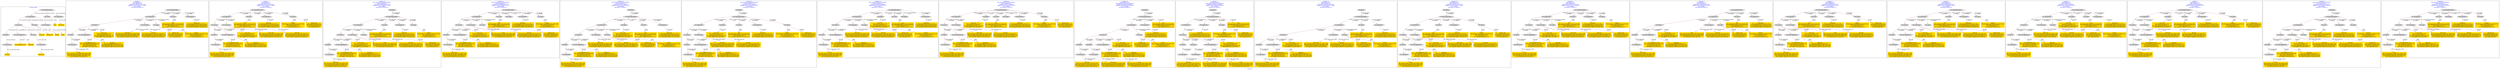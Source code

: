 digraph n0 {
fontcolor="blue"
remincross="true"
label="s01-cb.csv"
subgraph cluster_0 {
label="1-correct model"
n2[style="filled",color="white",fillcolor="lightgray",label="E12_Production1"];
n3[style="filled",color="white",fillcolor="lightgray",label="E21_Person1"];
n4[style="filled",color="white",fillcolor="lightgray",label="E55_Type1"];
n5[style="filled",color="white",fillcolor="lightgray",label="E52_Time-Span3"];
n6[style="filled",color="white",fillcolor="lightgray",label="E69_Death1"];
n7[style="filled",color="white",fillcolor="lightgray",label="E82_Actor_Appellation1"];
n8[style="filled",color="white",fillcolor="lightgray",label="E67_Birth1"];
n9[shape="plaintext",style="filled",fillcolor="gold",label="Actor_URI"];
n10[style="filled",color="white",fillcolor="lightgray",label="E22_Man-Made_Object1"];
n11[style="filled",color="white",fillcolor="lightgray",label="E35_Title1"];
n12[style="filled",color="white",fillcolor="lightgray",label="E54_Dimension1"];
n13[shape="plaintext",style="filled",fillcolor="gold",label="Title"];
n14[style="filled",color="white",fillcolor="lightgray",label="E52_Time-Span1"];
n15[shape="plaintext",style="filled",fillcolor="gold",label="Begin Date"];
n16[style="filled",color="white",fillcolor="lightgray",label="E52_Time-Span2"];
n17[shape="plaintext",style="filled",fillcolor="gold",label="End Date"];
n18[shape="plaintext",style="filled",fillcolor="gold",label="Dated"];
n19[shape="plaintext",style="filled",fillcolor="gold",label="Dimensions"];
n20[shape="plaintext",style="filled",fillcolor="gold",label="Medium_URI"];
n21[shape="plaintext",style="filled",fillcolor="gold",label="Medium"];
n22[shape="plaintext",style="filled",fillcolor="gold",label="Artist_Appellation_URI"];
n23[shape="plaintext",style="filled",fillcolor="gold",label="Attribution"];
}
subgraph cluster_1 {
label="candidate 0\nlink coherence:1.0\nnode coherence:1.0\nconfidence:0.44973913254742454\nmapping score:0.5332463775158082\ncost:18.99902\n-precision:0.84-recall:0.76"
n25[style="filled",color="white",fillcolor="lightgray",label="E12_Production1"];
n26[style="filled",color="white",fillcolor="lightgray",label="E21_Person1"];
n27[style="filled",color="white",fillcolor="lightgray",label="E52_Time-Span2"];
n28[style="filled",color="white",fillcolor="lightgray",label="E55_Type1"];
n29[style="filled",color="white",fillcolor="lightgray",label="E67_Birth1"];
n30[style="filled",color="white",fillcolor="lightgray",label="E82_Actor_Appellation1"];
n31[style="filled",color="white",fillcolor="lightgray",label="E22_Man-Made_Object1"];
n32[style="filled",color="white",fillcolor="lightgray",label="E35_Title1"];
n33[style="filled",color="white",fillcolor="lightgray",label="E54_Dimension1"];
n34[style="filled",color="white",fillcolor="lightgray",label="E52_Time-Span1"];
n35[shape="plaintext",style="filled",fillcolor="gold",label="Medium_URI\n[E55_Type,classLink,0.405]\n[E57_Material,classLink,0.363]\n[E74_Group,classLink,0.2]\n[E55_Type,label,0.032]"];
n36[shape="plaintext",style="filled",fillcolor="gold",label="Artist_Appellation_URI\n[E82_Actor_Appellation,classLink,0.861]\n[E21_Person,classLink,0.07]\n[E39_Actor,classLink,0.052]\n[E30_Right,P3_has_note,0.016]"];
n37[shape="plaintext",style="filled",fillcolor="gold",label="Dimensions\n[E54_Dimension,P3_has_note,0.756]\n[E22_Man-Made_Object,P3_has_note,0.098]\n[E22_Man-Made_Object,classLink,0.08]\n[E73_Information_Object,P3_has_note,0.067]"];
n38[shape="plaintext",style="filled",fillcolor="gold",label="Medium\n[E29_Design_or_Procedure,P3_has_note,0.316]\n[E57_Material,label,0.274]\n[E55_Type,label,0.272]\n[E57_Material,classLink,0.139]"];
n39[shape="plaintext",style="filled",fillcolor="gold",label="Title\n[E22_Man-Made_Object,P3_has_note,0.292]\n[E73_Information_Object,P3_has_note,0.251]\n[E35_Title,label,0.243]\n[E33_Linguistic_Object,P3_has_note,0.215]"];
n40[shape="plaintext",style="filled",fillcolor="gold",label="Begin Date\n[E52_Time-Span,P82_at_some_time_within,0.428]\n[E52_Time-Span,P82a_begin_of_the_begin,0.285]\n[E52_Time-Span,P82b_end_of_the_end,0.221]\n[E33_Linguistic_Object,P3_has_note,0.065]"];
n41[shape="plaintext",style="filled",fillcolor="gold",label="Attribution\n[E82_Actor_Appellation,label,0.377]\n[E22_Man-Made_Object,P3_has_note,0.253]\n[E73_Information_Object,P3_has_note,0.204]\n[E33_Linguistic_Object,P3_has_note,0.166]"];
n42[shape="plaintext",style="filled",fillcolor="gold",label="Actor_URI\n[E21_Person,classLink,0.379]\n[E39_Actor,classLink,0.271]\n[E82_Actor_Appellation,classLink,0.264]\n[E30_Right,P3_has_note,0.085]"];
n43[shape="plaintext",style="filled",fillcolor="gold",label="Dated\n[E52_Time-Span,P82_at_some_time_within,0.458]\n[E52_Time-Span,P82a_begin_of_the_begin,0.204]\n[E52_Time-Span,P82b_end_of_the_end,0.179]\n[E12_Production,P3_has_note,0.16]"];
n44[shape="plaintext",style="filled",fillcolor="gold",label="End Date\n[E52_Time-Span,P82b_end_of_the_end,0.461]\n[E52_Time-Span,P82_at_some_time_within,0.374]\n[E52_Time-Span,P82a_begin_of_the_begin,0.111]\n[E33_Linguistic_Object,P3_has_note,0.054]"];
}
subgraph cluster_2 {
label="candidate 1\nlink coherence:1.0\nnode coherence:1.0\nconfidence:0.44973913254742454\nmapping score:0.5332463775158082\ncost:18.99906\n-precision:0.79-recall:0.71"
n46[style="filled",color="white",fillcolor="lightgray",label="E12_Production1"];
n47[style="filled",color="white",fillcolor="lightgray",label="E21_Person1"];
n48[style="filled",color="white",fillcolor="lightgray",label="E52_Time-Span2"];
n49[style="filled",color="white",fillcolor="lightgray",label="E67_Birth1"];
n50[style="filled",color="white",fillcolor="lightgray",label="E82_Actor_Appellation1"];
n51[style="filled",color="white",fillcolor="lightgray",label="E22_Man-Made_Object1"];
n52[style="filled",color="white",fillcolor="lightgray",label="E35_Title1"];
n53[style="filled",color="white",fillcolor="lightgray",label="E54_Dimension1"];
n54[style="filled",color="white",fillcolor="lightgray",label="E55_Type2"];
n55[style="filled",color="white",fillcolor="lightgray",label="E52_Time-Span1"];
n56[shape="plaintext",style="filled",fillcolor="gold",label="Artist_Appellation_URI\n[E82_Actor_Appellation,classLink,0.861]\n[E21_Person,classLink,0.07]\n[E39_Actor,classLink,0.052]\n[E30_Right,P3_has_note,0.016]"];
n57[shape="plaintext",style="filled",fillcolor="gold",label="Dimensions\n[E54_Dimension,P3_has_note,0.756]\n[E22_Man-Made_Object,P3_has_note,0.098]\n[E22_Man-Made_Object,classLink,0.08]\n[E73_Information_Object,P3_has_note,0.067]"];
n58[shape="plaintext",style="filled",fillcolor="gold",label="Title\n[E22_Man-Made_Object,P3_has_note,0.292]\n[E73_Information_Object,P3_has_note,0.251]\n[E35_Title,label,0.243]\n[E33_Linguistic_Object,P3_has_note,0.215]"];
n59[shape="plaintext",style="filled",fillcolor="gold",label="Medium\n[E29_Design_or_Procedure,P3_has_note,0.316]\n[E57_Material,label,0.274]\n[E55_Type,label,0.272]\n[E57_Material,classLink,0.139]"];
n60[shape="plaintext",style="filled",fillcolor="gold",label="Begin Date\n[E52_Time-Span,P82_at_some_time_within,0.428]\n[E52_Time-Span,P82a_begin_of_the_begin,0.285]\n[E52_Time-Span,P82b_end_of_the_end,0.221]\n[E33_Linguistic_Object,P3_has_note,0.065]"];
n61[shape="plaintext",style="filled",fillcolor="gold",label="Medium_URI\n[E55_Type,classLink,0.405]\n[E57_Material,classLink,0.363]\n[E74_Group,classLink,0.2]\n[E55_Type,label,0.032]"];
n62[shape="plaintext",style="filled",fillcolor="gold",label="Attribution\n[E82_Actor_Appellation,label,0.377]\n[E22_Man-Made_Object,P3_has_note,0.253]\n[E73_Information_Object,P3_has_note,0.204]\n[E33_Linguistic_Object,P3_has_note,0.166]"];
n63[shape="plaintext",style="filled",fillcolor="gold",label="Actor_URI\n[E21_Person,classLink,0.379]\n[E39_Actor,classLink,0.271]\n[E82_Actor_Appellation,classLink,0.264]\n[E30_Right,P3_has_note,0.085]"];
n64[shape="plaintext",style="filled",fillcolor="gold",label="Dated\n[E52_Time-Span,P82_at_some_time_within,0.458]\n[E52_Time-Span,P82a_begin_of_the_begin,0.204]\n[E52_Time-Span,P82b_end_of_the_end,0.179]\n[E12_Production,P3_has_note,0.16]"];
n65[shape="plaintext",style="filled",fillcolor="gold",label="End Date\n[E52_Time-Span,P82b_end_of_the_end,0.461]\n[E52_Time-Span,P82_at_some_time_within,0.374]\n[E52_Time-Span,P82a_begin_of_the_begin,0.111]\n[E33_Linguistic_Object,P3_has_note,0.054]"];
}
subgraph cluster_3 {
label="candidate 10\nlink coherence:0.9523809523809523\nnode coherence:1.0\nconfidence:0.4385636664270359\nmapping score:0.5128545554756787\ncost:20.99887\n-precision:0.76-recall:0.76"
n67[style="filled",color="white",fillcolor="lightgray",label="E12_Production1"];
n68[style="filled",color="white",fillcolor="lightgray",label="E21_Person1"];
n69[style="filled",color="white",fillcolor="lightgray",label="E52_Time-Span2"];
n70[style="filled",color="white",fillcolor="lightgray",label="E55_Type1"];
n71[style="filled",color="white",fillcolor="lightgray",label="E67_Birth1"];
n72[style="filled",color="white",fillcolor="lightgray",label="E82_Actor_Appellation1"];
n73[style="filled",color="white",fillcolor="lightgray",label="E22_Man-Made_Object1"];
n74[style="filled",color="white",fillcolor="lightgray",label="E35_Title1"];
n75[style="filled",color="white",fillcolor="lightgray",label="E54_Dimension1"];
n76[style="filled",color="white",fillcolor="lightgray",label="E55_Type2"];
n77[style="filled",color="white",fillcolor="lightgray",label="E38_Image1"];
n78[style="filled",color="white",fillcolor="lightgray",label="E52_Time-Span1"];
n79[shape="plaintext",style="filled",fillcolor="gold",label="Medium_URI\n[E55_Type,classLink,0.405]\n[E57_Material,classLink,0.363]\n[E74_Group,classLink,0.2]\n[E55_Type,label,0.032]"];
n80[shape="plaintext",style="filled",fillcolor="gold",label="Artist_Appellation_URI\n[E82_Actor_Appellation,classLink,0.861]\n[E21_Person,classLink,0.07]\n[E39_Actor,classLink,0.052]\n[E30_Right,P3_has_note,0.016]"];
n81[shape="plaintext",style="filled",fillcolor="gold",label="Dimensions\n[E54_Dimension,P3_has_note,0.756]\n[E22_Man-Made_Object,P3_has_note,0.098]\n[E22_Man-Made_Object,classLink,0.08]\n[E73_Information_Object,P3_has_note,0.067]"];
n82[shape="plaintext",style="filled",fillcolor="gold",label="Title\n[E22_Man-Made_Object,P3_has_note,0.292]\n[E73_Information_Object,P3_has_note,0.251]\n[E35_Title,label,0.243]\n[E33_Linguistic_Object,P3_has_note,0.215]"];
n83[shape="plaintext",style="filled",fillcolor="gold",label="Medium\n[E29_Design_or_Procedure,P3_has_note,0.316]\n[E57_Material,label,0.274]\n[E55_Type,label,0.272]\n[E57_Material,classLink,0.139]"];
n84[shape="plaintext",style="filled",fillcolor="gold",label="Dated\n[E52_Time-Span,P82_at_some_time_within,0.458]\n[E52_Time-Span,P82a_begin_of_the_begin,0.204]\n[E52_Time-Span,P82b_end_of_the_end,0.179]\n[E12_Production,P3_has_note,0.16]"];
n85[shape="plaintext",style="filled",fillcolor="gold",label="Attribution\n[E82_Actor_Appellation,label,0.377]\n[E22_Man-Made_Object,P3_has_note,0.253]\n[E73_Information_Object,P3_has_note,0.204]\n[E33_Linguistic_Object,P3_has_note,0.166]"];
n86[shape="plaintext",style="filled",fillcolor="gold",label="Actor_URI\n[E21_Person,classLink,0.379]\n[E39_Actor,classLink,0.271]\n[E82_Actor_Appellation,classLink,0.264]\n[E30_Right,P3_has_note,0.085]"];
n87[shape="plaintext",style="filled",fillcolor="gold",label="Begin Date\n[E52_Time-Span,P82_at_some_time_within,0.428]\n[E52_Time-Span,P82a_begin_of_the_begin,0.285]\n[E52_Time-Span,P82b_end_of_the_end,0.221]\n[E33_Linguistic_Object,P3_has_note,0.065]"];
n88[shape="plaintext",style="filled",fillcolor="gold",label="End Date\n[E52_Time-Span,P82b_end_of_the_end,0.461]\n[E52_Time-Span,P82_at_some_time_within,0.374]\n[E52_Time-Span,P82a_begin_of_the_begin,0.111]\n[E33_Linguistic_Object,P3_has_note,0.054]"];
}
subgraph cluster_4 {
label="candidate 11\nlink coherence:0.9523809523809523\nnode coherence:1.0\nconfidence:0.4385636664270359\nmapping score:0.5128545554756787\ncost:20.99898\n-precision:0.76-recall:0.76"
n90[style="filled",color="white",fillcolor="lightgray",label="E12_Production1"];
n91[style="filled",color="white",fillcolor="lightgray",label="E21_Person1"];
n92[style="filled",color="white",fillcolor="lightgray",label="E52_Time-Span2"];
n93[style="filled",color="white",fillcolor="lightgray",label="E55_Type1"];
n94[style="filled",color="white",fillcolor="lightgray",label="E67_Birth1"];
n95[style="filled",color="white",fillcolor="lightgray",label="E82_Actor_Appellation1"];
n96[style="filled",color="white",fillcolor="lightgray",label="E22_Man-Made_Object1"];
n97[style="filled",color="white",fillcolor="lightgray",label="E35_Title1"];
n98[style="filled",color="white",fillcolor="lightgray",label="E38_Image1"];
n99[style="filled",color="white",fillcolor="lightgray",label="E54_Dimension1"];
n100[style="filled",color="white",fillcolor="lightgray",label="E55_Type2"];
n101[style="filled",color="white",fillcolor="lightgray",label="E52_Time-Span1"];
n102[shape="plaintext",style="filled",fillcolor="gold",label="Medium_URI\n[E55_Type,classLink,0.405]\n[E57_Material,classLink,0.363]\n[E74_Group,classLink,0.2]\n[E55_Type,label,0.032]"];
n103[shape="plaintext",style="filled",fillcolor="gold",label="Artist_Appellation_URI\n[E82_Actor_Appellation,classLink,0.861]\n[E21_Person,classLink,0.07]\n[E39_Actor,classLink,0.052]\n[E30_Right,P3_has_note,0.016]"];
n104[shape="plaintext",style="filled",fillcolor="gold",label="Dimensions\n[E54_Dimension,P3_has_note,0.756]\n[E22_Man-Made_Object,P3_has_note,0.098]\n[E22_Man-Made_Object,classLink,0.08]\n[E73_Information_Object,P3_has_note,0.067]"];
n105[shape="plaintext",style="filled",fillcolor="gold",label="Title\n[E22_Man-Made_Object,P3_has_note,0.292]\n[E73_Information_Object,P3_has_note,0.251]\n[E35_Title,label,0.243]\n[E33_Linguistic_Object,P3_has_note,0.215]"];
n106[shape="plaintext",style="filled",fillcolor="gold",label="Medium\n[E29_Design_or_Procedure,P3_has_note,0.316]\n[E57_Material,label,0.274]\n[E55_Type,label,0.272]\n[E57_Material,classLink,0.139]"];
n107[shape="plaintext",style="filled",fillcolor="gold",label="Dated\n[E52_Time-Span,P82_at_some_time_within,0.458]\n[E52_Time-Span,P82a_begin_of_the_begin,0.204]\n[E52_Time-Span,P82b_end_of_the_end,0.179]\n[E12_Production,P3_has_note,0.16]"];
n108[shape="plaintext",style="filled",fillcolor="gold",label="Attribution\n[E82_Actor_Appellation,label,0.377]\n[E22_Man-Made_Object,P3_has_note,0.253]\n[E73_Information_Object,P3_has_note,0.204]\n[E33_Linguistic_Object,P3_has_note,0.166]"];
n109[shape="plaintext",style="filled",fillcolor="gold",label="Actor_URI\n[E21_Person,classLink,0.379]\n[E39_Actor,classLink,0.271]\n[E82_Actor_Appellation,classLink,0.264]\n[E30_Right,P3_has_note,0.085]"];
n110[shape="plaintext",style="filled",fillcolor="gold",label="Begin Date\n[E52_Time-Span,P82_at_some_time_within,0.428]\n[E52_Time-Span,P82a_begin_of_the_begin,0.285]\n[E52_Time-Span,P82b_end_of_the_end,0.221]\n[E33_Linguistic_Object,P3_has_note,0.065]"];
n111[shape="plaintext",style="filled",fillcolor="gold",label="End Date\n[E52_Time-Span,P82b_end_of_the_end,0.461]\n[E52_Time-Span,P82_at_some_time_within,0.374]\n[E52_Time-Span,P82a_begin_of_the_begin,0.111]\n[E33_Linguistic_Object,P3_has_note,0.054]"];
}
subgraph cluster_5 {
label="candidate 12\nlink coherence:0.9523809523809523\nnode coherence:1.0\nconfidence:0.42031216466466\nmapping score:0.5234373882215533\ncost:20.99891\n-precision:0.71-recall:0.71"
n113[style="filled",color="white",fillcolor="lightgray",label="E12_Production1"];
n114[style="filled",color="white",fillcolor="lightgray",label="E21_Person1"];
n115[style="filled",color="white",fillcolor="lightgray",label="E52_Time-Span2"];
n116[style="filled",color="white",fillcolor="lightgray",label="E55_Type1"];
n117[style="filled",color="white",fillcolor="lightgray",label="E67_Birth1"];
n118[style="filled",color="white",fillcolor="lightgray",label="E82_Actor_Appellation1"];
n119[style="filled",color="white",fillcolor="lightgray",label="E22_Man-Made_Object1"];
n120[style="filled",color="white",fillcolor="lightgray",label="E30_Right1"];
n121[style="filled",color="white",fillcolor="lightgray",label="E35_Title1"];
n122[style="filled",color="white",fillcolor="lightgray",label="E54_Dimension1"];
n123[style="filled",color="white",fillcolor="lightgray",label="E38_Image1"];
n124[style="filled",color="white",fillcolor="lightgray",label="E52_Time-Span1"];
n125[shape="plaintext",style="filled",fillcolor="gold",label="Medium_URI\n[E55_Type,classLink,0.405]\n[E57_Material,classLink,0.363]\n[E74_Group,classLink,0.2]\n[E55_Type,label,0.032]"];
n126[shape="plaintext",style="filled",fillcolor="gold",label="Artist_Appellation_URI\n[E82_Actor_Appellation,classLink,0.861]\n[E21_Person,classLink,0.07]\n[E39_Actor,classLink,0.052]\n[E30_Right,P3_has_note,0.016]"];
n127[shape="plaintext",style="filled",fillcolor="gold",label="Dimensions\n[E54_Dimension,P3_has_note,0.756]\n[E22_Man-Made_Object,P3_has_note,0.098]\n[E22_Man-Made_Object,classLink,0.08]\n[E73_Information_Object,P3_has_note,0.067]"];
n128[shape="plaintext",style="filled",fillcolor="gold",label="Actor_URI\n[E21_Person,classLink,0.379]\n[E39_Actor,classLink,0.271]\n[E82_Actor_Appellation,classLink,0.264]\n[E30_Right,P3_has_note,0.085]"];
n129[shape="plaintext",style="filled",fillcolor="gold",label="Medium\n[E29_Design_or_Procedure,P3_has_note,0.316]\n[E57_Material,label,0.274]\n[E55_Type,label,0.272]\n[E57_Material,classLink,0.139]"];
n130[shape="plaintext",style="filled",fillcolor="gold",label="Title\n[E22_Man-Made_Object,P3_has_note,0.292]\n[E73_Information_Object,P3_has_note,0.251]\n[E35_Title,label,0.243]\n[E33_Linguistic_Object,P3_has_note,0.215]"];
n131[shape="plaintext",style="filled",fillcolor="gold",label="Begin Date\n[E52_Time-Span,P82_at_some_time_within,0.428]\n[E52_Time-Span,P82a_begin_of_the_begin,0.285]\n[E52_Time-Span,P82b_end_of_the_end,0.221]\n[E33_Linguistic_Object,P3_has_note,0.065]"];
n132[shape="plaintext",style="filled",fillcolor="gold",label="Attribution\n[E82_Actor_Appellation,label,0.377]\n[E22_Man-Made_Object,P3_has_note,0.253]\n[E73_Information_Object,P3_has_note,0.204]\n[E33_Linguistic_Object,P3_has_note,0.166]"];
n133[shape="plaintext",style="filled",fillcolor="gold",label="Dated\n[E52_Time-Span,P82_at_some_time_within,0.458]\n[E52_Time-Span,P82a_begin_of_the_begin,0.204]\n[E52_Time-Span,P82b_end_of_the_end,0.179]\n[E12_Production,P3_has_note,0.16]"];
n134[shape="plaintext",style="filled",fillcolor="gold",label="End Date\n[E52_Time-Span,P82b_end_of_the_end,0.461]\n[E52_Time-Span,P82_at_some_time_within,0.374]\n[E52_Time-Span,P82a_begin_of_the_begin,0.111]\n[E33_Linguistic_Object,P3_has_note,0.054]"];
}
subgraph cluster_6 {
label="candidate 13\nlink coherence:0.9523809523809523\nnode coherence:1.0\nconfidence:0.42031216466466\nmapping score:0.5234373882215533\ncost:20.99895\n-precision:0.67-recall:0.67"
n136[style="filled",color="white",fillcolor="lightgray",label="E12_Production1"];
n137[style="filled",color="white",fillcolor="lightgray",label="E21_Person1"];
n138[style="filled",color="white",fillcolor="lightgray",label="E52_Time-Span2"];
n139[style="filled",color="white",fillcolor="lightgray",label="E67_Birth1"];
n140[style="filled",color="white",fillcolor="lightgray",label="E82_Actor_Appellation1"];
n141[style="filled",color="white",fillcolor="lightgray",label="E22_Man-Made_Object1"];
n142[style="filled",color="white",fillcolor="lightgray",label="E30_Right1"];
n143[style="filled",color="white",fillcolor="lightgray",label="E35_Title1"];
n144[style="filled",color="white",fillcolor="lightgray",label="E54_Dimension1"];
n145[style="filled",color="white",fillcolor="lightgray",label="E55_Type2"];
n146[style="filled",color="white",fillcolor="lightgray",label="E38_Image1"];
n147[style="filled",color="white",fillcolor="lightgray",label="E52_Time-Span1"];
n148[shape="plaintext",style="filled",fillcolor="gold",label="Artist_Appellation_URI\n[E82_Actor_Appellation,classLink,0.861]\n[E21_Person,classLink,0.07]\n[E39_Actor,classLink,0.052]\n[E30_Right,P3_has_note,0.016]"];
n149[shape="plaintext",style="filled",fillcolor="gold",label="Dimensions\n[E54_Dimension,P3_has_note,0.756]\n[E22_Man-Made_Object,P3_has_note,0.098]\n[E22_Man-Made_Object,classLink,0.08]\n[E73_Information_Object,P3_has_note,0.067]"];
n150[shape="plaintext",style="filled",fillcolor="gold",label="Actor_URI\n[E21_Person,classLink,0.379]\n[E39_Actor,classLink,0.271]\n[E82_Actor_Appellation,classLink,0.264]\n[E30_Right,P3_has_note,0.085]"];
n151[shape="plaintext",style="filled",fillcolor="gold",label="Title\n[E22_Man-Made_Object,P3_has_note,0.292]\n[E73_Information_Object,P3_has_note,0.251]\n[E35_Title,label,0.243]\n[E33_Linguistic_Object,P3_has_note,0.215]"];
n152[shape="plaintext",style="filled",fillcolor="gold",label="Medium\n[E29_Design_or_Procedure,P3_has_note,0.316]\n[E57_Material,label,0.274]\n[E55_Type,label,0.272]\n[E57_Material,classLink,0.139]"];
n153[shape="plaintext",style="filled",fillcolor="gold",label="Begin Date\n[E52_Time-Span,P82_at_some_time_within,0.428]\n[E52_Time-Span,P82a_begin_of_the_begin,0.285]\n[E52_Time-Span,P82b_end_of_the_end,0.221]\n[E33_Linguistic_Object,P3_has_note,0.065]"];
n154[shape="plaintext",style="filled",fillcolor="gold",label="Medium_URI\n[E55_Type,classLink,0.405]\n[E57_Material,classLink,0.363]\n[E74_Group,classLink,0.2]\n[E55_Type,label,0.032]"];
n155[shape="plaintext",style="filled",fillcolor="gold",label="Attribution\n[E82_Actor_Appellation,label,0.377]\n[E22_Man-Made_Object,P3_has_note,0.253]\n[E73_Information_Object,P3_has_note,0.204]\n[E33_Linguistic_Object,P3_has_note,0.166]"];
n156[shape="plaintext",style="filled",fillcolor="gold",label="Dated\n[E52_Time-Span,P82_at_some_time_within,0.458]\n[E52_Time-Span,P82a_begin_of_the_begin,0.204]\n[E52_Time-Span,P82b_end_of_the_end,0.179]\n[E12_Production,P3_has_note,0.16]"];
n157[shape="plaintext",style="filled",fillcolor="gold",label="End Date\n[E52_Time-Span,P82b_end_of_the_end,0.461]\n[E52_Time-Span,P82_at_some_time_within,0.374]\n[E52_Time-Span,P82a_begin_of_the_begin,0.111]\n[E33_Linguistic_Object,P3_has_note,0.054]"];
}
subgraph cluster_7 {
label="candidate 14\nlink coherence:0.9523809523809523\nnode coherence:1.0\nconfidence:0.42031216466466\nmapping score:0.5234373882215533\ncost:20.99902\n-precision:0.71-recall:0.71"
n159[style="filled",color="white",fillcolor="lightgray",label="E12_Production1"];
n160[style="filled",color="white",fillcolor="lightgray",label="E21_Person1"];
n161[style="filled",color="white",fillcolor="lightgray",label="E52_Time-Span2"];
n162[style="filled",color="white",fillcolor="lightgray",label="E55_Type1"];
n163[style="filled",color="white",fillcolor="lightgray",label="E67_Birth1"];
n164[style="filled",color="white",fillcolor="lightgray",label="E82_Actor_Appellation1"];
n165[style="filled",color="white",fillcolor="lightgray",label="E22_Man-Made_Object1"];
n166[style="filled",color="white",fillcolor="lightgray",label="E30_Right1"];
n167[style="filled",color="white",fillcolor="lightgray",label="E35_Title1"];
n168[style="filled",color="white",fillcolor="lightgray",label="E38_Image1"];
n169[style="filled",color="white",fillcolor="lightgray",label="E54_Dimension1"];
n170[style="filled",color="white",fillcolor="lightgray",label="E52_Time-Span1"];
n171[shape="plaintext",style="filled",fillcolor="gold",label="Medium_URI\n[E55_Type,classLink,0.405]\n[E57_Material,classLink,0.363]\n[E74_Group,classLink,0.2]\n[E55_Type,label,0.032]"];
n172[shape="plaintext",style="filled",fillcolor="gold",label="Artist_Appellation_URI\n[E82_Actor_Appellation,classLink,0.861]\n[E21_Person,classLink,0.07]\n[E39_Actor,classLink,0.052]\n[E30_Right,P3_has_note,0.016]"];
n173[shape="plaintext",style="filled",fillcolor="gold",label="Dimensions\n[E54_Dimension,P3_has_note,0.756]\n[E22_Man-Made_Object,P3_has_note,0.098]\n[E22_Man-Made_Object,classLink,0.08]\n[E73_Information_Object,P3_has_note,0.067]"];
n174[shape="plaintext",style="filled",fillcolor="gold",label="Actor_URI\n[E21_Person,classLink,0.379]\n[E39_Actor,classLink,0.271]\n[E82_Actor_Appellation,classLink,0.264]\n[E30_Right,P3_has_note,0.085]"];
n175[shape="plaintext",style="filled",fillcolor="gold",label="Medium\n[E29_Design_or_Procedure,P3_has_note,0.316]\n[E57_Material,label,0.274]\n[E55_Type,label,0.272]\n[E57_Material,classLink,0.139]"];
n176[shape="plaintext",style="filled",fillcolor="gold",label="Title\n[E22_Man-Made_Object,P3_has_note,0.292]\n[E73_Information_Object,P3_has_note,0.251]\n[E35_Title,label,0.243]\n[E33_Linguistic_Object,P3_has_note,0.215]"];
n177[shape="plaintext",style="filled",fillcolor="gold",label="Begin Date\n[E52_Time-Span,P82_at_some_time_within,0.428]\n[E52_Time-Span,P82a_begin_of_the_begin,0.285]\n[E52_Time-Span,P82b_end_of_the_end,0.221]\n[E33_Linguistic_Object,P3_has_note,0.065]"];
n178[shape="plaintext",style="filled",fillcolor="gold",label="Attribution\n[E82_Actor_Appellation,label,0.377]\n[E22_Man-Made_Object,P3_has_note,0.253]\n[E73_Information_Object,P3_has_note,0.204]\n[E33_Linguistic_Object,P3_has_note,0.166]"];
n179[shape="plaintext",style="filled",fillcolor="gold",label="Dated\n[E52_Time-Span,P82_at_some_time_within,0.458]\n[E52_Time-Span,P82a_begin_of_the_begin,0.204]\n[E52_Time-Span,P82b_end_of_the_end,0.179]\n[E12_Production,P3_has_note,0.16]"];
n180[shape="plaintext",style="filled",fillcolor="gold",label="End Date\n[E52_Time-Span,P82b_end_of_the_end,0.461]\n[E52_Time-Span,P82_at_some_time_within,0.374]\n[E52_Time-Span,P82a_begin_of_the_begin,0.111]\n[E33_Linguistic_Object,P3_has_note,0.054]"];
}
subgraph cluster_8 {
label="candidate 15\nlink coherence:0.9523809523809523\nnode coherence:1.0\nconfidence:0.42031216466466\nmapping score:0.5234373882215533\ncost:20.99906\n-precision:0.67-recall:0.67"
n182[style="filled",color="white",fillcolor="lightgray",label="E12_Production1"];
n183[style="filled",color="white",fillcolor="lightgray",label="E21_Person1"];
n184[style="filled",color="white",fillcolor="lightgray",label="E52_Time-Span2"];
n185[style="filled",color="white",fillcolor="lightgray",label="E67_Birth1"];
n186[style="filled",color="white",fillcolor="lightgray",label="E82_Actor_Appellation1"];
n187[style="filled",color="white",fillcolor="lightgray",label="E22_Man-Made_Object1"];
n188[style="filled",color="white",fillcolor="lightgray",label="E30_Right1"];
n189[style="filled",color="white",fillcolor="lightgray",label="E35_Title1"];
n190[style="filled",color="white",fillcolor="lightgray",label="E38_Image1"];
n191[style="filled",color="white",fillcolor="lightgray",label="E54_Dimension1"];
n192[style="filled",color="white",fillcolor="lightgray",label="E55_Type2"];
n193[style="filled",color="white",fillcolor="lightgray",label="E52_Time-Span1"];
n194[shape="plaintext",style="filled",fillcolor="gold",label="Artist_Appellation_URI\n[E82_Actor_Appellation,classLink,0.861]\n[E21_Person,classLink,0.07]\n[E39_Actor,classLink,0.052]\n[E30_Right,P3_has_note,0.016]"];
n195[shape="plaintext",style="filled",fillcolor="gold",label="Dimensions\n[E54_Dimension,P3_has_note,0.756]\n[E22_Man-Made_Object,P3_has_note,0.098]\n[E22_Man-Made_Object,classLink,0.08]\n[E73_Information_Object,P3_has_note,0.067]"];
n196[shape="plaintext",style="filled",fillcolor="gold",label="Actor_URI\n[E21_Person,classLink,0.379]\n[E39_Actor,classLink,0.271]\n[E82_Actor_Appellation,classLink,0.264]\n[E30_Right,P3_has_note,0.085]"];
n197[shape="plaintext",style="filled",fillcolor="gold",label="Title\n[E22_Man-Made_Object,P3_has_note,0.292]\n[E73_Information_Object,P3_has_note,0.251]\n[E35_Title,label,0.243]\n[E33_Linguistic_Object,P3_has_note,0.215]"];
n198[shape="plaintext",style="filled",fillcolor="gold",label="Medium\n[E29_Design_or_Procedure,P3_has_note,0.316]\n[E57_Material,label,0.274]\n[E55_Type,label,0.272]\n[E57_Material,classLink,0.139]"];
n199[shape="plaintext",style="filled",fillcolor="gold",label="Begin Date\n[E52_Time-Span,P82_at_some_time_within,0.428]\n[E52_Time-Span,P82a_begin_of_the_begin,0.285]\n[E52_Time-Span,P82b_end_of_the_end,0.221]\n[E33_Linguistic_Object,P3_has_note,0.065]"];
n200[shape="plaintext",style="filled",fillcolor="gold",label="Medium_URI\n[E55_Type,classLink,0.405]\n[E57_Material,classLink,0.363]\n[E74_Group,classLink,0.2]\n[E55_Type,label,0.032]"];
n201[shape="plaintext",style="filled",fillcolor="gold",label="Attribution\n[E82_Actor_Appellation,label,0.377]\n[E22_Man-Made_Object,P3_has_note,0.253]\n[E73_Information_Object,P3_has_note,0.204]\n[E33_Linguistic_Object,P3_has_note,0.166]"];
n202[shape="plaintext",style="filled",fillcolor="gold",label="Dated\n[E52_Time-Span,P82_at_some_time_within,0.458]\n[E52_Time-Span,P82a_begin_of_the_begin,0.204]\n[E52_Time-Span,P82b_end_of_the_end,0.179]\n[E12_Production,P3_has_note,0.16]"];
n203[shape="plaintext",style="filled",fillcolor="gold",label="End Date\n[E52_Time-Span,P82b_end_of_the_end,0.461]\n[E52_Time-Span,P82_at_some_time_within,0.374]\n[E52_Time-Span,P82a_begin_of_the_begin,0.111]\n[E33_Linguistic_Object,P3_has_note,0.054]"];
}
subgraph cluster_9 {
label="candidate 16\nlink coherence:0.95\nnode coherence:0.9411764705882353\nconfidence:0.4689229154489157\nmapping score:0.5200331286790503\ncost:118.99899\n-precision:0.8-recall:0.76"
n205[style="filled",color="white",fillcolor="lightgray",label="E12_Production1"];
n206[style="filled",color="white",fillcolor="lightgray",label="E21_Person1"];
n207[style="filled",color="white",fillcolor="lightgray",label="E55_Type1"];
n208[style="filled",color="white",fillcolor="lightgray",label="E67_Birth1"];
n209[style="filled",color="white",fillcolor="lightgray",label="E69_Death1"];
n210[style="filled",color="white",fillcolor="lightgray",label="E82_Actor_Appellation1"];
n211[style="filled",color="white",fillcolor="lightgray",label="E22_Man-Made_Object1"];
n212[style="filled",color="white",fillcolor="lightgray",label="E54_Dimension1"];
n213[style="filled",color="white",fillcolor="lightgray",label="E38_Image1"];
n214[style="filled",color="white",fillcolor="lightgray",label="E52_Time-Span1"];
n215[style="filled",color="white",fillcolor="lightgray",label="E52_Time-Span3"];
n216[shape="plaintext",style="filled",fillcolor="gold",label="Dated\n[E52_Time-Span,P82_at_some_time_within,0.458]\n[E52_Time-Span,P82a_begin_of_the_begin,0.204]\n[E52_Time-Span,P82b_end_of_the_end,0.179]\n[E12_Production,P3_has_note,0.16]"];
n217[shape="plaintext",style="filled",fillcolor="gold",label="Medium_URI\n[E55_Type,classLink,0.405]\n[E57_Material,classLink,0.363]\n[E74_Group,classLink,0.2]\n[E55_Type,label,0.032]"];
n218[shape="plaintext",style="filled",fillcolor="gold",label="Artist_Appellation_URI\n[E82_Actor_Appellation,classLink,0.861]\n[E21_Person,classLink,0.07]\n[E39_Actor,classLink,0.052]\n[E30_Right,P3_has_note,0.016]"];
n219[shape="plaintext",style="filled",fillcolor="gold",label="Dimensions\n[E54_Dimension,P3_has_note,0.756]\n[E22_Man-Made_Object,P3_has_note,0.098]\n[E22_Man-Made_Object,classLink,0.08]\n[E73_Information_Object,P3_has_note,0.067]"];
n220[shape="plaintext",style="filled",fillcolor="gold",label="End Date\n[E52_Time-Span,P82b_end_of_the_end,0.461]\n[E52_Time-Span,P82_at_some_time_within,0.374]\n[E52_Time-Span,P82a_begin_of_the_begin,0.111]\n[E33_Linguistic_Object,P3_has_note,0.054]"];
n221[shape="plaintext",style="filled",fillcolor="gold",label="Medium\n[E29_Design_or_Procedure,P3_has_note,0.316]\n[E57_Material,label,0.274]\n[E55_Type,label,0.272]\n[E57_Material,classLink,0.139]"];
n222[shape="plaintext",style="filled",fillcolor="gold",label="Attribution\n[E82_Actor_Appellation,label,0.377]\n[E22_Man-Made_Object,P3_has_note,0.253]\n[E73_Information_Object,P3_has_note,0.204]\n[E33_Linguistic_Object,P3_has_note,0.166]"];
n223[shape="plaintext",style="filled",fillcolor="gold",label="Actor_URI\n[E21_Person,classLink,0.379]\n[E39_Actor,classLink,0.271]\n[E82_Actor_Appellation,classLink,0.264]\n[E30_Right,P3_has_note,0.085]"];
n224[shape="plaintext",style="filled",fillcolor="gold",label="Begin Date\n[E52_Time-Span,P82_at_some_time_within,0.428]\n[E52_Time-Span,P82a_begin_of_the_begin,0.285]\n[E52_Time-Span,P82b_end_of_the_end,0.221]\n[E33_Linguistic_Object,P3_has_note,0.065]"];
n225[shape="plaintext",style="filled",fillcolor="gold",label="Title\n[E22_Man-Made_Object,P3_has_note,0.292]\n[E73_Information_Object,P3_has_note,0.251]\n[E35_Title,label,0.243]\n[E33_Linguistic_Object,P3_has_note,0.215]"];
}
subgraph cluster_10 {
label="candidate 17\nlink coherence:0.95\nnode coherence:0.9411764705882353\nconfidence:0.4689229154489157\nmapping score:0.5200331286790503\ncost:118.99903\n-precision:0.75-recall:0.71"
n227[style="filled",color="white",fillcolor="lightgray",label="E12_Production1"];
n228[style="filled",color="white",fillcolor="lightgray",label="E21_Person1"];
n229[style="filled",color="white",fillcolor="lightgray",label="E67_Birth1"];
n230[style="filled",color="white",fillcolor="lightgray",label="E69_Death1"];
n231[style="filled",color="white",fillcolor="lightgray",label="E82_Actor_Appellation1"];
n232[style="filled",color="white",fillcolor="lightgray",label="E22_Man-Made_Object1"];
n233[style="filled",color="white",fillcolor="lightgray",label="E54_Dimension1"];
n234[style="filled",color="white",fillcolor="lightgray",label="E55_Type2"];
n235[style="filled",color="white",fillcolor="lightgray",label="E38_Image1"];
n236[style="filled",color="white",fillcolor="lightgray",label="E52_Time-Span1"];
n237[style="filled",color="white",fillcolor="lightgray",label="E52_Time-Span3"];
n238[shape="plaintext",style="filled",fillcolor="gold",label="Dated\n[E52_Time-Span,P82_at_some_time_within,0.458]\n[E52_Time-Span,P82a_begin_of_the_begin,0.204]\n[E52_Time-Span,P82b_end_of_the_end,0.179]\n[E12_Production,P3_has_note,0.16]"];
n239[shape="plaintext",style="filled",fillcolor="gold",label="Artist_Appellation_URI\n[E82_Actor_Appellation,classLink,0.861]\n[E21_Person,classLink,0.07]\n[E39_Actor,classLink,0.052]\n[E30_Right,P3_has_note,0.016]"];
n240[shape="plaintext",style="filled",fillcolor="gold",label="Dimensions\n[E54_Dimension,P3_has_note,0.756]\n[E22_Man-Made_Object,P3_has_note,0.098]\n[E22_Man-Made_Object,classLink,0.08]\n[E73_Information_Object,P3_has_note,0.067]"];
n241[shape="plaintext",style="filled",fillcolor="gold",label="End Date\n[E52_Time-Span,P82b_end_of_the_end,0.461]\n[E52_Time-Span,P82_at_some_time_within,0.374]\n[E52_Time-Span,P82a_begin_of_the_begin,0.111]\n[E33_Linguistic_Object,P3_has_note,0.054]"];
n242[shape="plaintext",style="filled",fillcolor="gold",label="Medium\n[E29_Design_or_Procedure,P3_has_note,0.316]\n[E57_Material,label,0.274]\n[E55_Type,label,0.272]\n[E57_Material,classLink,0.139]"];
n243[shape="plaintext",style="filled",fillcolor="gold",label="Medium_URI\n[E55_Type,classLink,0.405]\n[E57_Material,classLink,0.363]\n[E74_Group,classLink,0.2]\n[E55_Type,label,0.032]"];
n244[shape="plaintext",style="filled",fillcolor="gold",label="Attribution\n[E82_Actor_Appellation,label,0.377]\n[E22_Man-Made_Object,P3_has_note,0.253]\n[E73_Information_Object,P3_has_note,0.204]\n[E33_Linguistic_Object,P3_has_note,0.166]"];
n245[shape="plaintext",style="filled",fillcolor="gold",label="Actor_URI\n[E21_Person,classLink,0.379]\n[E39_Actor,classLink,0.271]\n[E82_Actor_Appellation,classLink,0.264]\n[E30_Right,P3_has_note,0.085]"];
n246[shape="plaintext",style="filled",fillcolor="gold",label="Begin Date\n[E52_Time-Span,P82_at_some_time_within,0.428]\n[E52_Time-Span,P82a_begin_of_the_begin,0.285]\n[E52_Time-Span,P82b_end_of_the_end,0.221]\n[E33_Linguistic_Object,P3_has_note,0.065]"];
n247[shape="plaintext",style="filled",fillcolor="gold",label="Title\n[E22_Man-Made_Object,P3_has_note,0.292]\n[E73_Information_Object,P3_has_note,0.251]\n[E35_Title,label,0.243]\n[E33_Linguistic_Object,P3_has_note,0.215]"];
}
subgraph cluster_11 {
label="candidate 18\nlink coherence:0.95\nnode coherence:1.0\nconfidence:0.44973913254742454\nmapping score:0.5332463775158082\ncost:19.99891\n-precision:0.8-recall:0.76"
n249[style="filled",color="white",fillcolor="lightgray",label="E12_Production1"];
n250[style="filled",color="white",fillcolor="lightgray",label="E21_Person1"];
n251[style="filled",color="white",fillcolor="lightgray",label="E52_Time-Span2"];
n252[style="filled",color="white",fillcolor="lightgray",label="E55_Type1"];
n253[style="filled",color="white",fillcolor="lightgray",label="E67_Birth1"];
n254[style="filled",color="white",fillcolor="lightgray",label="E82_Actor_Appellation1"];
n255[style="filled",color="white",fillcolor="lightgray",label="E22_Man-Made_Object1"];
n256[style="filled",color="white",fillcolor="lightgray",label="E35_Title1"];
n257[style="filled",color="white",fillcolor="lightgray",label="E54_Dimension1"];
n258[style="filled",color="white",fillcolor="lightgray",label="E38_Image1"];
n259[style="filled",color="white",fillcolor="lightgray",label="E52_Time-Span1"];
n260[shape="plaintext",style="filled",fillcolor="gold",label="Medium_URI\n[E55_Type,classLink,0.405]\n[E57_Material,classLink,0.363]\n[E74_Group,classLink,0.2]\n[E55_Type,label,0.032]"];
n261[shape="plaintext",style="filled",fillcolor="gold",label="Artist_Appellation_URI\n[E82_Actor_Appellation,classLink,0.861]\n[E21_Person,classLink,0.07]\n[E39_Actor,classLink,0.052]\n[E30_Right,P3_has_note,0.016]"];
n262[shape="plaintext",style="filled",fillcolor="gold",label="Dimensions\n[E54_Dimension,P3_has_note,0.756]\n[E22_Man-Made_Object,P3_has_note,0.098]\n[E22_Man-Made_Object,classLink,0.08]\n[E73_Information_Object,P3_has_note,0.067]"];
n263[shape="plaintext",style="filled",fillcolor="gold",label="Medium\n[E29_Design_or_Procedure,P3_has_note,0.316]\n[E57_Material,label,0.274]\n[E55_Type,label,0.272]\n[E57_Material,classLink,0.139]"];
n264[shape="plaintext",style="filled",fillcolor="gold",label="Title\n[E22_Man-Made_Object,P3_has_note,0.292]\n[E73_Information_Object,P3_has_note,0.251]\n[E35_Title,label,0.243]\n[E33_Linguistic_Object,P3_has_note,0.215]"];
n265[shape="plaintext",style="filled",fillcolor="gold",label="Begin Date\n[E52_Time-Span,P82_at_some_time_within,0.428]\n[E52_Time-Span,P82a_begin_of_the_begin,0.285]\n[E52_Time-Span,P82b_end_of_the_end,0.221]\n[E33_Linguistic_Object,P3_has_note,0.065]"];
n266[shape="plaintext",style="filled",fillcolor="gold",label="Attribution\n[E82_Actor_Appellation,label,0.377]\n[E22_Man-Made_Object,P3_has_note,0.253]\n[E73_Information_Object,P3_has_note,0.204]\n[E33_Linguistic_Object,P3_has_note,0.166]"];
n267[shape="plaintext",style="filled",fillcolor="gold",label="Actor_URI\n[E21_Person,classLink,0.379]\n[E39_Actor,classLink,0.271]\n[E82_Actor_Appellation,classLink,0.264]\n[E30_Right,P3_has_note,0.085]"];
n268[shape="plaintext",style="filled",fillcolor="gold",label="Dated\n[E52_Time-Span,P82_at_some_time_within,0.458]\n[E52_Time-Span,P82a_begin_of_the_begin,0.204]\n[E52_Time-Span,P82b_end_of_the_end,0.179]\n[E12_Production,P3_has_note,0.16]"];
n269[shape="plaintext",style="filled",fillcolor="gold",label="End Date\n[E52_Time-Span,P82b_end_of_the_end,0.461]\n[E52_Time-Span,P82_at_some_time_within,0.374]\n[E52_Time-Span,P82a_begin_of_the_begin,0.111]\n[E33_Linguistic_Object,P3_has_note,0.054]"];
}
subgraph cluster_12 {
label="candidate 19\nlink coherence:0.95\nnode coherence:1.0\nconfidence:0.44973913254742454\nmapping score:0.5332463775158082\ncost:19.99895\n-precision:0.75-recall:0.71"
n271[style="filled",color="white",fillcolor="lightgray",label="E12_Production1"];
n272[style="filled",color="white",fillcolor="lightgray",label="E21_Person1"];
n273[style="filled",color="white",fillcolor="lightgray",label="E52_Time-Span2"];
n274[style="filled",color="white",fillcolor="lightgray",label="E67_Birth1"];
n275[style="filled",color="white",fillcolor="lightgray",label="E82_Actor_Appellation1"];
n276[style="filled",color="white",fillcolor="lightgray",label="E22_Man-Made_Object1"];
n277[style="filled",color="white",fillcolor="lightgray",label="E35_Title1"];
n278[style="filled",color="white",fillcolor="lightgray",label="E54_Dimension1"];
n279[style="filled",color="white",fillcolor="lightgray",label="E55_Type2"];
n280[style="filled",color="white",fillcolor="lightgray",label="E38_Image1"];
n281[style="filled",color="white",fillcolor="lightgray",label="E52_Time-Span1"];
n282[shape="plaintext",style="filled",fillcolor="gold",label="Artist_Appellation_URI\n[E82_Actor_Appellation,classLink,0.861]\n[E21_Person,classLink,0.07]\n[E39_Actor,classLink,0.052]\n[E30_Right,P3_has_note,0.016]"];
n283[shape="plaintext",style="filled",fillcolor="gold",label="Dimensions\n[E54_Dimension,P3_has_note,0.756]\n[E22_Man-Made_Object,P3_has_note,0.098]\n[E22_Man-Made_Object,classLink,0.08]\n[E73_Information_Object,P3_has_note,0.067]"];
n284[shape="plaintext",style="filled",fillcolor="gold",label="Title\n[E22_Man-Made_Object,P3_has_note,0.292]\n[E73_Information_Object,P3_has_note,0.251]\n[E35_Title,label,0.243]\n[E33_Linguistic_Object,P3_has_note,0.215]"];
n285[shape="plaintext",style="filled",fillcolor="gold",label="Medium\n[E29_Design_or_Procedure,P3_has_note,0.316]\n[E57_Material,label,0.274]\n[E55_Type,label,0.272]\n[E57_Material,classLink,0.139]"];
n286[shape="plaintext",style="filled",fillcolor="gold",label="Begin Date\n[E52_Time-Span,P82_at_some_time_within,0.428]\n[E52_Time-Span,P82a_begin_of_the_begin,0.285]\n[E52_Time-Span,P82b_end_of_the_end,0.221]\n[E33_Linguistic_Object,P3_has_note,0.065]"];
n287[shape="plaintext",style="filled",fillcolor="gold",label="Medium_URI\n[E55_Type,classLink,0.405]\n[E57_Material,classLink,0.363]\n[E74_Group,classLink,0.2]\n[E55_Type,label,0.032]"];
n288[shape="plaintext",style="filled",fillcolor="gold",label="Attribution\n[E82_Actor_Appellation,label,0.377]\n[E22_Man-Made_Object,P3_has_note,0.253]\n[E73_Information_Object,P3_has_note,0.204]\n[E33_Linguistic_Object,P3_has_note,0.166]"];
n289[shape="plaintext",style="filled",fillcolor="gold",label="Actor_URI\n[E21_Person,classLink,0.379]\n[E39_Actor,classLink,0.271]\n[E82_Actor_Appellation,classLink,0.264]\n[E30_Right,P3_has_note,0.085]"];
n290[shape="plaintext",style="filled",fillcolor="gold",label="Dated\n[E52_Time-Span,P82_at_some_time_within,0.458]\n[E52_Time-Span,P82a_begin_of_the_begin,0.204]\n[E52_Time-Span,P82b_end_of_the_end,0.179]\n[E12_Production,P3_has_note,0.16]"];
n291[shape="plaintext",style="filled",fillcolor="gold",label="End Date\n[E52_Time-Span,P82b_end_of_the_end,0.461]\n[E52_Time-Span,P82_at_some_time_within,0.374]\n[E52_Time-Span,P82a_begin_of_the_begin,0.111]\n[E33_Linguistic_Object,P3_has_note,0.054]"];
}
subgraph cluster_13 {
label="candidate 2\nlink coherence:1.0\nnode coherence:1.0\nconfidence:0.44973913254742454\nmapping score:0.5165797108491416\ncost:19.99898\n-precision:0.75-recall:0.71"
n293[style="filled",color="white",fillcolor="lightgray",label="E12_Production1"];
n294[style="filled",color="white",fillcolor="lightgray",label="E21_Person1"];
n295[style="filled",color="white",fillcolor="lightgray",label="E52_Time-Span2"];
n296[style="filled",color="white",fillcolor="lightgray",label="E55_Type1"];
n297[style="filled",color="white",fillcolor="lightgray",label="E67_Birth1"];
n298[style="filled",color="white",fillcolor="lightgray",label="E82_Actor_Appellation1"];
n299[style="filled",color="white",fillcolor="lightgray",label="E22_Man-Made_Object1"];
n300[style="filled",color="white",fillcolor="lightgray",label="E35_Title1"];
n301[style="filled",color="white",fillcolor="lightgray",label="E54_Dimension1"];
n302[style="filled",color="white",fillcolor="lightgray",label="E55_Type2"];
n303[style="filled",color="white",fillcolor="lightgray",label="E52_Time-Span1"];
n304[shape="plaintext",style="filled",fillcolor="gold",label="Medium_URI\n[E55_Type,classLink,0.405]\n[E57_Material,classLink,0.363]\n[E74_Group,classLink,0.2]\n[E55_Type,label,0.032]"];
n305[shape="plaintext",style="filled",fillcolor="gold",label="Artist_Appellation_URI\n[E82_Actor_Appellation,classLink,0.861]\n[E21_Person,classLink,0.07]\n[E39_Actor,classLink,0.052]\n[E30_Right,P3_has_note,0.016]"];
n306[shape="plaintext",style="filled",fillcolor="gold",label="Dimensions\n[E54_Dimension,P3_has_note,0.756]\n[E22_Man-Made_Object,P3_has_note,0.098]\n[E22_Man-Made_Object,classLink,0.08]\n[E73_Information_Object,P3_has_note,0.067]"];
n307[shape="plaintext",style="filled",fillcolor="gold",label="Title\n[E22_Man-Made_Object,P3_has_note,0.292]\n[E73_Information_Object,P3_has_note,0.251]\n[E35_Title,label,0.243]\n[E33_Linguistic_Object,P3_has_note,0.215]"];
n308[shape="plaintext",style="filled",fillcolor="gold",label="Medium\n[E29_Design_or_Procedure,P3_has_note,0.316]\n[E57_Material,label,0.274]\n[E55_Type,label,0.272]\n[E57_Material,classLink,0.139]"];
n309[shape="plaintext",style="filled",fillcolor="gold",label="Begin Date\n[E52_Time-Span,P82_at_some_time_within,0.428]\n[E52_Time-Span,P82a_begin_of_the_begin,0.285]\n[E52_Time-Span,P82b_end_of_the_end,0.221]\n[E33_Linguistic_Object,P3_has_note,0.065]"];
n310[shape="plaintext",style="filled",fillcolor="gold",label="Attribution\n[E82_Actor_Appellation,label,0.377]\n[E22_Man-Made_Object,P3_has_note,0.253]\n[E73_Information_Object,P3_has_note,0.204]\n[E33_Linguistic_Object,P3_has_note,0.166]"];
n311[shape="plaintext",style="filled",fillcolor="gold",label="Actor_URI\n[E21_Person,classLink,0.379]\n[E39_Actor,classLink,0.271]\n[E82_Actor_Appellation,classLink,0.264]\n[E30_Right,P3_has_note,0.085]"];
n312[shape="plaintext",style="filled",fillcolor="gold",label="Dated\n[E52_Time-Span,P82_at_some_time_within,0.458]\n[E52_Time-Span,P82a_begin_of_the_begin,0.204]\n[E52_Time-Span,P82b_end_of_the_end,0.179]\n[E12_Production,P3_has_note,0.16]"];
n313[shape="plaintext",style="filled",fillcolor="gold",label="End Date\n[E52_Time-Span,P82b_end_of_the_end,0.461]\n[E52_Time-Span,P82_at_some_time_within,0.374]\n[E52_Time-Span,P82a_begin_of_the_begin,0.111]\n[E33_Linguistic_Object,P3_has_note,0.054]"];
}
subgraph cluster_14 {
label="candidate 3\nlink coherence:1.0\nnode coherence:1.0\nconfidence:0.4385636664270359\nmapping score:0.5295212221423453\ncost:18.99902\n-precision:0.89-recall:0.81"
n315[style="filled",color="white",fillcolor="lightgray",label="E12_Production1"];
n316[style="filled",color="white",fillcolor="lightgray",label="E21_Person1"];
n317[style="filled",color="white",fillcolor="lightgray",label="E52_Time-Span2"];
n318[style="filled",color="white",fillcolor="lightgray",label="E55_Type1"];
n319[style="filled",color="white",fillcolor="lightgray",label="E67_Birth1"];
n320[style="filled",color="white",fillcolor="lightgray",label="E82_Actor_Appellation1"];
n321[style="filled",color="white",fillcolor="lightgray",label="E22_Man-Made_Object1"];
n322[style="filled",color="white",fillcolor="lightgray",label="E35_Title1"];
n323[style="filled",color="white",fillcolor="lightgray",label="E54_Dimension1"];
n324[style="filled",color="white",fillcolor="lightgray",label="E52_Time-Span1"];
n325[shape="plaintext",style="filled",fillcolor="gold",label="Medium_URI\n[E55_Type,classLink,0.405]\n[E57_Material,classLink,0.363]\n[E74_Group,classLink,0.2]\n[E55_Type,label,0.032]"];
n326[shape="plaintext",style="filled",fillcolor="gold",label="Artist_Appellation_URI\n[E82_Actor_Appellation,classLink,0.861]\n[E21_Person,classLink,0.07]\n[E39_Actor,classLink,0.052]\n[E30_Right,P3_has_note,0.016]"];
n327[shape="plaintext",style="filled",fillcolor="gold",label="Dimensions\n[E54_Dimension,P3_has_note,0.756]\n[E22_Man-Made_Object,P3_has_note,0.098]\n[E22_Man-Made_Object,classLink,0.08]\n[E73_Information_Object,P3_has_note,0.067]"];
n328[shape="plaintext",style="filled",fillcolor="gold",label="Medium\n[E29_Design_or_Procedure,P3_has_note,0.316]\n[E57_Material,label,0.274]\n[E55_Type,label,0.272]\n[E57_Material,classLink,0.139]"];
n329[shape="plaintext",style="filled",fillcolor="gold",label="Title\n[E22_Man-Made_Object,P3_has_note,0.292]\n[E73_Information_Object,P3_has_note,0.251]\n[E35_Title,label,0.243]\n[E33_Linguistic_Object,P3_has_note,0.215]"];
n330[shape="plaintext",style="filled",fillcolor="gold",label="Dated\n[E52_Time-Span,P82_at_some_time_within,0.458]\n[E52_Time-Span,P82a_begin_of_the_begin,0.204]\n[E52_Time-Span,P82b_end_of_the_end,0.179]\n[E12_Production,P3_has_note,0.16]"];
n331[shape="plaintext",style="filled",fillcolor="gold",label="Attribution\n[E82_Actor_Appellation,label,0.377]\n[E22_Man-Made_Object,P3_has_note,0.253]\n[E73_Information_Object,P3_has_note,0.204]\n[E33_Linguistic_Object,P3_has_note,0.166]"];
n332[shape="plaintext",style="filled",fillcolor="gold",label="Actor_URI\n[E21_Person,classLink,0.379]\n[E39_Actor,classLink,0.271]\n[E82_Actor_Appellation,classLink,0.264]\n[E30_Right,P3_has_note,0.085]"];
n333[shape="plaintext",style="filled",fillcolor="gold",label="Begin Date\n[E52_Time-Span,P82_at_some_time_within,0.428]\n[E52_Time-Span,P82a_begin_of_the_begin,0.285]\n[E52_Time-Span,P82b_end_of_the_end,0.221]\n[E33_Linguistic_Object,P3_has_note,0.065]"];
n334[shape="plaintext",style="filled",fillcolor="gold",label="End Date\n[E52_Time-Span,P82b_end_of_the_end,0.461]\n[E52_Time-Span,P82_at_some_time_within,0.374]\n[E52_Time-Span,P82a_begin_of_the_begin,0.111]\n[E33_Linguistic_Object,P3_has_note,0.054]"];
}
subgraph cluster_15 {
label="candidate 4\nlink coherence:1.0\nnode coherence:1.0\nconfidence:0.4385636664270359\nmapping score:0.5295212221423453\ncost:18.99906\n-precision:0.84-recall:0.76"
n336[style="filled",color="white",fillcolor="lightgray",label="E12_Production1"];
n337[style="filled",color="white",fillcolor="lightgray",label="E21_Person1"];
n338[style="filled",color="white",fillcolor="lightgray",label="E52_Time-Span2"];
n339[style="filled",color="white",fillcolor="lightgray",label="E67_Birth1"];
n340[style="filled",color="white",fillcolor="lightgray",label="E82_Actor_Appellation1"];
n341[style="filled",color="white",fillcolor="lightgray",label="E22_Man-Made_Object1"];
n342[style="filled",color="white",fillcolor="lightgray",label="E35_Title1"];
n343[style="filled",color="white",fillcolor="lightgray",label="E54_Dimension1"];
n344[style="filled",color="white",fillcolor="lightgray",label="E55_Type2"];
n345[style="filled",color="white",fillcolor="lightgray",label="E52_Time-Span1"];
n346[shape="plaintext",style="filled",fillcolor="gold",label="Artist_Appellation_URI\n[E82_Actor_Appellation,classLink,0.861]\n[E21_Person,classLink,0.07]\n[E39_Actor,classLink,0.052]\n[E30_Right,P3_has_note,0.016]"];
n347[shape="plaintext",style="filled",fillcolor="gold",label="Dimensions\n[E54_Dimension,P3_has_note,0.756]\n[E22_Man-Made_Object,P3_has_note,0.098]\n[E22_Man-Made_Object,classLink,0.08]\n[E73_Information_Object,P3_has_note,0.067]"];
n348[shape="plaintext",style="filled",fillcolor="gold",label="Title\n[E22_Man-Made_Object,P3_has_note,0.292]\n[E73_Information_Object,P3_has_note,0.251]\n[E35_Title,label,0.243]\n[E33_Linguistic_Object,P3_has_note,0.215]"];
n349[shape="plaintext",style="filled",fillcolor="gold",label="Medium\n[E29_Design_or_Procedure,P3_has_note,0.316]\n[E57_Material,label,0.274]\n[E55_Type,label,0.272]\n[E57_Material,classLink,0.139]"];
n350[shape="plaintext",style="filled",fillcolor="gold",label="Dated\n[E52_Time-Span,P82_at_some_time_within,0.458]\n[E52_Time-Span,P82a_begin_of_the_begin,0.204]\n[E52_Time-Span,P82b_end_of_the_end,0.179]\n[E12_Production,P3_has_note,0.16]"];
n351[shape="plaintext",style="filled",fillcolor="gold",label="Medium_URI\n[E55_Type,classLink,0.405]\n[E57_Material,classLink,0.363]\n[E74_Group,classLink,0.2]\n[E55_Type,label,0.032]"];
n352[shape="plaintext",style="filled",fillcolor="gold",label="Attribution\n[E82_Actor_Appellation,label,0.377]\n[E22_Man-Made_Object,P3_has_note,0.253]\n[E73_Information_Object,P3_has_note,0.204]\n[E33_Linguistic_Object,P3_has_note,0.166]"];
n353[shape="plaintext",style="filled",fillcolor="gold",label="Actor_URI\n[E21_Person,classLink,0.379]\n[E39_Actor,classLink,0.271]\n[E82_Actor_Appellation,classLink,0.264]\n[E30_Right,P3_has_note,0.085]"];
n354[shape="plaintext",style="filled",fillcolor="gold",label="Begin Date\n[E52_Time-Span,P82_at_some_time_within,0.428]\n[E52_Time-Span,P82a_begin_of_the_begin,0.285]\n[E52_Time-Span,P82b_end_of_the_end,0.221]\n[E33_Linguistic_Object,P3_has_note,0.065]"];
n355[shape="plaintext",style="filled",fillcolor="gold",label="End Date\n[E52_Time-Span,P82b_end_of_the_end,0.461]\n[E52_Time-Span,P82_at_some_time_within,0.374]\n[E52_Time-Span,P82a_begin_of_the_begin,0.111]\n[E33_Linguistic_Object,P3_has_note,0.054]"];
}
subgraph cluster_16 {
label="candidate 5\nlink coherence:1.0\nnode coherence:1.0\nconfidence:0.4385636664270359\nmapping score:0.5128545554756787\ncost:19.99898\n-precision:0.8-recall:0.76"
n357[style="filled",color="white",fillcolor="lightgray",label="E12_Production1"];
n358[style="filled",color="white",fillcolor="lightgray",label="E21_Person1"];
n359[style="filled",color="white",fillcolor="lightgray",label="E52_Time-Span2"];
n360[style="filled",color="white",fillcolor="lightgray",label="E55_Type1"];
n361[style="filled",color="white",fillcolor="lightgray",label="E67_Birth1"];
n362[style="filled",color="white",fillcolor="lightgray",label="E82_Actor_Appellation1"];
n363[style="filled",color="white",fillcolor="lightgray",label="E22_Man-Made_Object1"];
n364[style="filled",color="white",fillcolor="lightgray",label="E35_Title1"];
n365[style="filled",color="white",fillcolor="lightgray",label="E54_Dimension1"];
n366[style="filled",color="white",fillcolor="lightgray",label="E55_Type2"];
n367[style="filled",color="white",fillcolor="lightgray",label="E52_Time-Span1"];
n368[shape="plaintext",style="filled",fillcolor="gold",label="Medium_URI\n[E55_Type,classLink,0.405]\n[E57_Material,classLink,0.363]\n[E74_Group,classLink,0.2]\n[E55_Type,label,0.032]"];
n369[shape="plaintext",style="filled",fillcolor="gold",label="Artist_Appellation_URI\n[E82_Actor_Appellation,classLink,0.861]\n[E21_Person,classLink,0.07]\n[E39_Actor,classLink,0.052]\n[E30_Right,P3_has_note,0.016]"];
n370[shape="plaintext",style="filled",fillcolor="gold",label="Dimensions\n[E54_Dimension,P3_has_note,0.756]\n[E22_Man-Made_Object,P3_has_note,0.098]\n[E22_Man-Made_Object,classLink,0.08]\n[E73_Information_Object,P3_has_note,0.067]"];
n371[shape="plaintext",style="filled",fillcolor="gold",label="Title\n[E22_Man-Made_Object,P3_has_note,0.292]\n[E73_Information_Object,P3_has_note,0.251]\n[E35_Title,label,0.243]\n[E33_Linguistic_Object,P3_has_note,0.215]"];
n372[shape="plaintext",style="filled",fillcolor="gold",label="Medium\n[E29_Design_or_Procedure,P3_has_note,0.316]\n[E57_Material,label,0.274]\n[E55_Type,label,0.272]\n[E57_Material,classLink,0.139]"];
n373[shape="plaintext",style="filled",fillcolor="gold",label="Dated\n[E52_Time-Span,P82_at_some_time_within,0.458]\n[E52_Time-Span,P82a_begin_of_the_begin,0.204]\n[E52_Time-Span,P82b_end_of_the_end,0.179]\n[E12_Production,P3_has_note,0.16]"];
n374[shape="plaintext",style="filled",fillcolor="gold",label="Attribution\n[E82_Actor_Appellation,label,0.377]\n[E22_Man-Made_Object,P3_has_note,0.253]\n[E73_Information_Object,P3_has_note,0.204]\n[E33_Linguistic_Object,P3_has_note,0.166]"];
n375[shape="plaintext",style="filled",fillcolor="gold",label="Actor_URI\n[E21_Person,classLink,0.379]\n[E39_Actor,classLink,0.271]\n[E82_Actor_Appellation,classLink,0.264]\n[E30_Right,P3_has_note,0.085]"];
n376[shape="plaintext",style="filled",fillcolor="gold",label="Begin Date\n[E52_Time-Span,P82_at_some_time_within,0.428]\n[E52_Time-Span,P82a_begin_of_the_begin,0.285]\n[E52_Time-Span,P82b_end_of_the_end,0.221]\n[E33_Linguistic_Object,P3_has_note,0.065]"];
n377[shape="plaintext",style="filled",fillcolor="gold",label="End Date\n[E52_Time-Span,P82b_end_of_the_end,0.461]\n[E52_Time-Span,P82_at_some_time_within,0.374]\n[E52_Time-Span,P82a_begin_of_the_begin,0.111]\n[E33_Linguistic_Object,P3_has_note,0.054]"];
}
subgraph cluster_17 {
label="candidate 6\nlink coherence:1.0\nnode coherence:1.0\nconfidence:0.42031216466466\nmapping score:0.5234373882215533\ncost:19.99902\n-precision:0.75-recall:0.71"
n379[style="filled",color="white",fillcolor="lightgray",label="E12_Production1"];
n380[style="filled",color="white",fillcolor="lightgray",label="E21_Person1"];
n381[style="filled",color="white",fillcolor="lightgray",label="E52_Time-Span2"];
n382[style="filled",color="white",fillcolor="lightgray",label="E55_Type1"];
n383[style="filled",color="white",fillcolor="lightgray",label="E67_Birth1"];
n384[style="filled",color="white",fillcolor="lightgray",label="E82_Actor_Appellation1"];
n385[style="filled",color="white",fillcolor="lightgray",label="E22_Man-Made_Object1"];
n386[style="filled",color="white",fillcolor="lightgray",label="E30_Right1"];
n387[style="filled",color="white",fillcolor="lightgray",label="E35_Title1"];
n388[style="filled",color="white",fillcolor="lightgray",label="E54_Dimension1"];
n389[style="filled",color="white",fillcolor="lightgray",label="E52_Time-Span1"];
n390[shape="plaintext",style="filled",fillcolor="gold",label="Medium_URI\n[E55_Type,classLink,0.405]\n[E57_Material,classLink,0.363]\n[E74_Group,classLink,0.2]\n[E55_Type,label,0.032]"];
n391[shape="plaintext",style="filled",fillcolor="gold",label="Artist_Appellation_URI\n[E82_Actor_Appellation,classLink,0.861]\n[E21_Person,classLink,0.07]\n[E39_Actor,classLink,0.052]\n[E30_Right,P3_has_note,0.016]"];
n392[shape="plaintext",style="filled",fillcolor="gold",label="Dimensions\n[E54_Dimension,P3_has_note,0.756]\n[E22_Man-Made_Object,P3_has_note,0.098]\n[E22_Man-Made_Object,classLink,0.08]\n[E73_Information_Object,P3_has_note,0.067]"];
n393[shape="plaintext",style="filled",fillcolor="gold",label="Actor_URI\n[E21_Person,classLink,0.379]\n[E39_Actor,classLink,0.271]\n[E82_Actor_Appellation,classLink,0.264]\n[E30_Right,P3_has_note,0.085]"];
n394[shape="plaintext",style="filled",fillcolor="gold",label="Medium\n[E29_Design_or_Procedure,P3_has_note,0.316]\n[E57_Material,label,0.274]\n[E55_Type,label,0.272]\n[E57_Material,classLink,0.139]"];
n395[shape="plaintext",style="filled",fillcolor="gold",label="Title\n[E22_Man-Made_Object,P3_has_note,0.292]\n[E73_Information_Object,P3_has_note,0.251]\n[E35_Title,label,0.243]\n[E33_Linguistic_Object,P3_has_note,0.215]"];
n396[shape="plaintext",style="filled",fillcolor="gold",label="Begin Date\n[E52_Time-Span,P82_at_some_time_within,0.428]\n[E52_Time-Span,P82a_begin_of_the_begin,0.285]\n[E52_Time-Span,P82b_end_of_the_end,0.221]\n[E33_Linguistic_Object,P3_has_note,0.065]"];
n397[shape="plaintext",style="filled",fillcolor="gold",label="Attribution\n[E82_Actor_Appellation,label,0.377]\n[E22_Man-Made_Object,P3_has_note,0.253]\n[E73_Information_Object,P3_has_note,0.204]\n[E33_Linguistic_Object,P3_has_note,0.166]"];
n398[shape="plaintext",style="filled",fillcolor="gold",label="Dated\n[E52_Time-Span,P82_at_some_time_within,0.458]\n[E52_Time-Span,P82a_begin_of_the_begin,0.204]\n[E52_Time-Span,P82b_end_of_the_end,0.179]\n[E12_Production,P3_has_note,0.16]"];
n399[shape="plaintext",style="filled",fillcolor="gold",label="End Date\n[E52_Time-Span,P82b_end_of_the_end,0.461]\n[E52_Time-Span,P82_at_some_time_within,0.374]\n[E52_Time-Span,P82a_begin_of_the_begin,0.111]\n[E33_Linguistic_Object,P3_has_note,0.054]"];
}
subgraph cluster_18 {
label="candidate 7\nlink coherence:1.0\nnode coherence:1.0\nconfidence:0.42031216466466\nmapping score:0.5234373882215533\ncost:19.99906\n-precision:0.7-recall:0.67"
n401[style="filled",color="white",fillcolor="lightgray",label="E12_Production1"];
n402[style="filled",color="white",fillcolor="lightgray",label="E21_Person1"];
n403[style="filled",color="white",fillcolor="lightgray",label="E52_Time-Span2"];
n404[style="filled",color="white",fillcolor="lightgray",label="E67_Birth1"];
n405[style="filled",color="white",fillcolor="lightgray",label="E82_Actor_Appellation1"];
n406[style="filled",color="white",fillcolor="lightgray",label="E22_Man-Made_Object1"];
n407[style="filled",color="white",fillcolor="lightgray",label="E30_Right1"];
n408[style="filled",color="white",fillcolor="lightgray",label="E35_Title1"];
n409[style="filled",color="white",fillcolor="lightgray",label="E54_Dimension1"];
n410[style="filled",color="white",fillcolor="lightgray",label="E55_Type2"];
n411[style="filled",color="white",fillcolor="lightgray",label="E52_Time-Span1"];
n412[shape="plaintext",style="filled",fillcolor="gold",label="Artist_Appellation_URI\n[E82_Actor_Appellation,classLink,0.861]\n[E21_Person,classLink,0.07]\n[E39_Actor,classLink,0.052]\n[E30_Right,P3_has_note,0.016]"];
n413[shape="plaintext",style="filled",fillcolor="gold",label="Dimensions\n[E54_Dimension,P3_has_note,0.756]\n[E22_Man-Made_Object,P3_has_note,0.098]\n[E22_Man-Made_Object,classLink,0.08]\n[E73_Information_Object,P3_has_note,0.067]"];
n414[shape="plaintext",style="filled",fillcolor="gold",label="Actor_URI\n[E21_Person,classLink,0.379]\n[E39_Actor,classLink,0.271]\n[E82_Actor_Appellation,classLink,0.264]\n[E30_Right,P3_has_note,0.085]"];
n415[shape="plaintext",style="filled",fillcolor="gold",label="Title\n[E22_Man-Made_Object,P3_has_note,0.292]\n[E73_Information_Object,P3_has_note,0.251]\n[E35_Title,label,0.243]\n[E33_Linguistic_Object,P3_has_note,0.215]"];
n416[shape="plaintext",style="filled",fillcolor="gold",label="Medium\n[E29_Design_or_Procedure,P3_has_note,0.316]\n[E57_Material,label,0.274]\n[E55_Type,label,0.272]\n[E57_Material,classLink,0.139]"];
n417[shape="plaintext",style="filled",fillcolor="gold",label="Begin Date\n[E52_Time-Span,P82_at_some_time_within,0.428]\n[E52_Time-Span,P82a_begin_of_the_begin,0.285]\n[E52_Time-Span,P82b_end_of_the_end,0.221]\n[E33_Linguistic_Object,P3_has_note,0.065]"];
n418[shape="plaintext",style="filled",fillcolor="gold",label="Medium_URI\n[E55_Type,classLink,0.405]\n[E57_Material,classLink,0.363]\n[E74_Group,classLink,0.2]\n[E55_Type,label,0.032]"];
n419[shape="plaintext",style="filled",fillcolor="gold",label="Attribution\n[E82_Actor_Appellation,label,0.377]\n[E22_Man-Made_Object,P3_has_note,0.253]\n[E73_Information_Object,P3_has_note,0.204]\n[E33_Linguistic_Object,P3_has_note,0.166]"];
n420[shape="plaintext",style="filled",fillcolor="gold",label="Dated\n[E52_Time-Span,P82_at_some_time_within,0.458]\n[E52_Time-Span,P82a_begin_of_the_begin,0.204]\n[E52_Time-Span,P82b_end_of_the_end,0.179]\n[E12_Production,P3_has_note,0.16]"];
n421[shape="plaintext",style="filled",fillcolor="gold",label="End Date\n[E52_Time-Span,P82b_end_of_the_end,0.461]\n[E52_Time-Span,P82_at_some_time_within,0.374]\n[E52_Time-Span,P82a_begin_of_the_begin,0.111]\n[E33_Linguistic_Object,P3_has_note,0.054]"];
}
subgraph cluster_19 {
label="candidate 8\nlink coherence:0.9523809523809523\nnode coherence:1.0\nconfidence:0.44973913254742454\nmapping score:0.5165797108491416\ncost:20.99887\n-precision:0.71-recall:0.71"
n423[style="filled",color="white",fillcolor="lightgray",label="E12_Production1"];
n424[style="filled",color="white",fillcolor="lightgray",label="E21_Person1"];
n425[style="filled",color="white",fillcolor="lightgray",label="E52_Time-Span2"];
n426[style="filled",color="white",fillcolor="lightgray",label="E55_Type1"];
n427[style="filled",color="white",fillcolor="lightgray",label="E67_Birth1"];
n428[style="filled",color="white",fillcolor="lightgray",label="E82_Actor_Appellation1"];
n429[style="filled",color="white",fillcolor="lightgray",label="E22_Man-Made_Object1"];
n430[style="filled",color="white",fillcolor="lightgray",label="E35_Title1"];
n431[style="filled",color="white",fillcolor="lightgray",label="E54_Dimension1"];
n432[style="filled",color="white",fillcolor="lightgray",label="E55_Type2"];
n433[style="filled",color="white",fillcolor="lightgray",label="E38_Image1"];
n434[style="filled",color="white",fillcolor="lightgray",label="E52_Time-Span1"];
n435[shape="plaintext",style="filled",fillcolor="gold",label="Medium_URI\n[E55_Type,classLink,0.405]\n[E57_Material,classLink,0.363]\n[E74_Group,classLink,0.2]\n[E55_Type,label,0.032]"];
n436[shape="plaintext",style="filled",fillcolor="gold",label="Artist_Appellation_URI\n[E82_Actor_Appellation,classLink,0.861]\n[E21_Person,classLink,0.07]\n[E39_Actor,classLink,0.052]\n[E30_Right,P3_has_note,0.016]"];
n437[shape="plaintext",style="filled",fillcolor="gold",label="Dimensions\n[E54_Dimension,P3_has_note,0.756]\n[E22_Man-Made_Object,P3_has_note,0.098]\n[E22_Man-Made_Object,classLink,0.08]\n[E73_Information_Object,P3_has_note,0.067]"];
n438[shape="plaintext",style="filled",fillcolor="gold",label="Title\n[E22_Man-Made_Object,P3_has_note,0.292]\n[E73_Information_Object,P3_has_note,0.251]\n[E35_Title,label,0.243]\n[E33_Linguistic_Object,P3_has_note,0.215]"];
n439[shape="plaintext",style="filled",fillcolor="gold",label="Medium\n[E29_Design_or_Procedure,P3_has_note,0.316]\n[E57_Material,label,0.274]\n[E55_Type,label,0.272]\n[E57_Material,classLink,0.139]"];
n440[shape="plaintext",style="filled",fillcolor="gold",label="Begin Date\n[E52_Time-Span,P82_at_some_time_within,0.428]\n[E52_Time-Span,P82a_begin_of_the_begin,0.285]\n[E52_Time-Span,P82b_end_of_the_end,0.221]\n[E33_Linguistic_Object,P3_has_note,0.065]"];
n441[shape="plaintext",style="filled",fillcolor="gold",label="Attribution\n[E82_Actor_Appellation,label,0.377]\n[E22_Man-Made_Object,P3_has_note,0.253]\n[E73_Information_Object,P3_has_note,0.204]\n[E33_Linguistic_Object,P3_has_note,0.166]"];
n442[shape="plaintext",style="filled",fillcolor="gold",label="Actor_URI\n[E21_Person,classLink,0.379]\n[E39_Actor,classLink,0.271]\n[E82_Actor_Appellation,classLink,0.264]\n[E30_Right,P3_has_note,0.085]"];
n443[shape="plaintext",style="filled",fillcolor="gold",label="Dated\n[E52_Time-Span,P82_at_some_time_within,0.458]\n[E52_Time-Span,P82a_begin_of_the_begin,0.204]\n[E52_Time-Span,P82b_end_of_the_end,0.179]\n[E12_Production,P3_has_note,0.16]"];
n444[shape="plaintext",style="filled",fillcolor="gold",label="End Date\n[E52_Time-Span,P82b_end_of_the_end,0.461]\n[E52_Time-Span,P82_at_some_time_within,0.374]\n[E52_Time-Span,P82a_begin_of_the_begin,0.111]\n[E33_Linguistic_Object,P3_has_note,0.054]"];
}
subgraph cluster_20 {
label="candidate 9\nlink coherence:0.9523809523809523\nnode coherence:1.0\nconfidence:0.44973913254742454\nmapping score:0.5165797108491416\ncost:20.99898\n-precision:0.71-recall:0.71"
n446[style="filled",color="white",fillcolor="lightgray",label="E12_Production1"];
n447[style="filled",color="white",fillcolor="lightgray",label="E21_Person1"];
n448[style="filled",color="white",fillcolor="lightgray",label="E52_Time-Span2"];
n449[style="filled",color="white",fillcolor="lightgray",label="E55_Type1"];
n450[style="filled",color="white",fillcolor="lightgray",label="E67_Birth1"];
n451[style="filled",color="white",fillcolor="lightgray",label="E82_Actor_Appellation1"];
n452[style="filled",color="white",fillcolor="lightgray",label="E22_Man-Made_Object1"];
n453[style="filled",color="white",fillcolor="lightgray",label="E35_Title1"];
n454[style="filled",color="white",fillcolor="lightgray",label="E38_Image1"];
n455[style="filled",color="white",fillcolor="lightgray",label="E54_Dimension1"];
n456[style="filled",color="white",fillcolor="lightgray",label="E55_Type2"];
n457[style="filled",color="white",fillcolor="lightgray",label="E52_Time-Span1"];
n458[shape="plaintext",style="filled",fillcolor="gold",label="Medium_URI\n[E55_Type,classLink,0.405]\n[E57_Material,classLink,0.363]\n[E74_Group,classLink,0.2]\n[E55_Type,label,0.032]"];
n459[shape="plaintext",style="filled",fillcolor="gold",label="Artist_Appellation_URI\n[E82_Actor_Appellation,classLink,0.861]\n[E21_Person,classLink,0.07]\n[E39_Actor,classLink,0.052]\n[E30_Right,P3_has_note,0.016]"];
n460[shape="plaintext",style="filled",fillcolor="gold",label="Dimensions\n[E54_Dimension,P3_has_note,0.756]\n[E22_Man-Made_Object,P3_has_note,0.098]\n[E22_Man-Made_Object,classLink,0.08]\n[E73_Information_Object,P3_has_note,0.067]"];
n461[shape="plaintext",style="filled",fillcolor="gold",label="Title\n[E22_Man-Made_Object,P3_has_note,0.292]\n[E73_Information_Object,P3_has_note,0.251]\n[E35_Title,label,0.243]\n[E33_Linguistic_Object,P3_has_note,0.215]"];
n462[shape="plaintext",style="filled",fillcolor="gold",label="Medium\n[E29_Design_or_Procedure,P3_has_note,0.316]\n[E57_Material,label,0.274]\n[E55_Type,label,0.272]\n[E57_Material,classLink,0.139]"];
n463[shape="plaintext",style="filled",fillcolor="gold",label="Begin Date\n[E52_Time-Span,P82_at_some_time_within,0.428]\n[E52_Time-Span,P82a_begin_of_the_begin,0.285]\n[E52_Time-Span,P82b_end_of_the_end,0.221]\n[E33_Linguistic_Object,P3_has_note,0.065]"];
n464[shape="plaintext",style="filled",fillcolor="gold",label="Attribution\n[E82_Actor_Appellation,label,0.377]\n[E22_Man-Made_Object,P3_has_note,0.253]\n[E73_Information_Object,P3_has_note,0.204]\n[E33_Linguistic_Object,P3_has_note,0.166]"];
n465[shape="plaintext",style="filled",fillcolor="gold",label="Actor_URI\n[E21_Person,classLink,0.379]\n[E39_Actor,classLink,0.271]\n[E82_Actor_Appellation,classLink,0.264]\n[E30_Right,P3_has_note,0.085]"];
n466[shape="plaintext",style="filled",fillcolor="gold",label="Dated\n[E52_Time-Span,P82_at_some_time_within,0.458]\n[E52_Time-Span,P82a_begin_of_the_begin,0.204]\n[E52_Time-Span,P82b_end_of_the_end,0.179]\n[E12_Production,P3_has_note,0.16]"];
n467[shape="plaintext",style="filled",fillcolor="gold",label="End Date\n[E52_Time-Span,P82b_end_of_the_end,0.461]\n[E52_Time-Span,P82_at_some_time_within,0.374]\n[E52_Time-Span,P82a_begin_of_the_begin,0.111]\n[E33_Linguistic_Object,P3_has_note,0.054]"];
}
n2 -> n3[color="brown",fontcolor="black",label="P14_carried_out_by"]
n2 -> n4[color="brown",fontcolor="black",label="P32_used_general_technique"]
n2 -> n5[color="brown",fontcolor="black",label="P4_has_time-span"]
n3 -> n6[color="brown",fontcolor="black",label="P100i_died_in"]
n3 -> n7[color="brown",fontcolor="black",label="P131_is_identified_by"]
n3 -> n8[color="brown",fontcolor="black",label="P98i_was_born"]
n3 -> n9[color="brown",fontcolor="black",label="classLink"]
n10 -> n11[color="brown",fontcolor="black",label="P102_has_title"]
n10 -> n2[color="brown",fontcolor="black",label="P108i_was_produced_by"]
n10 -> n12[color="brown",fontcolor="black",label="P43_has_dimension"]
n11 -> n13[color="brown",fontcolor="black",label="label"]
n14 -> n15[color="brown",fontcolor="black",label="P82_at_some_time_within"]
n16 -> n17[color="brown",fontcolor="black",label="P82_at_some_time_within"]
n5 -> n18[color="brown",fontcolor="black",label="P82_at_some_time_within"]
n12 -> n19[color="brown",fontcolor="black",label="P3_has_note"]
n4 -> n20[color="brown",fontcolor="black",label="classLink"]
n4 -> n21[color="brown",fontcolor="black",label="label"]
n8 -> n14[color="brown",fontcolor="black",label="P4_has_time-span"]
n6 -> n16[color="brown",fontcolor="black",label="P4_has_time-span"]
n7 -> n22[color="brown",fontcolor="black",label="classLink"]
n7 -> n23[color="brown",fontcolor="black",label="label"]
n25 -> n26[color="brown",fontcolor="black",label="P14_carried_out_by\nw=0.99986"]
n25 -> n27[color="brown",fontcolor="black",label="P4_has_time-span\nw=0.99991"]
n25 -> n28[color="brown",fontcolor="black",label="P32_used_general_technique\nw=0.99992"]
n26 -> n29[color="brown",fontcolor="black",label="P98i_was_born\nw=0.99991"]
n26 -> n30[color="brown",fontcolor="black",label="P131_is_identified_by\nw=0.99986"]
n31 -> n25[color="brown",fontcolor="black",label="P108i_was_produced_by\nw=0.99985"]
n31 -> n32[color="brown",fontcolor="black",label="P102_has_title\nw=0.99987"]
n31 -> n33[color="brown",fontcolor="black",label="P43_has_dimension\nw=0.99989"]
n29 -> n34[color="brown",fontcolor="black",label="P4_has_time-span\nw=0.99995"]
n28 -> n35[color="brown",fontcolor="black",label="classLink\nw=1.0"]
n30 -> n36[color="brown",fontcolor="black",label="classLink\nw=1.0"]
n33 -> n37[color="brown",fontcolor="black",label="P3_has_note\nw=1.0"]
n28 -> n38[color="brown",fontcolor="black",label="label\nw=1.0"]
n32 -> n39[color="brown",fontcolor="black",label="label\nw=1.0"]
n27 -> n40[color="brown",fontcolor="black",label="P82a_begin_of_the_begin\nw=1.0"]
n30 -> n41[color="brown",fontcolor="black",label="label\nw=1.0"]
n26 -> n42[color="brown",fontcolor="black",label="classLink\nw=1.0"]
n34 -> n43[color="brown",fontcolor="black",label="P82_at_some_time_within\nw=1.0"]
n27 -> n44[color="brown",fontcolor="black",label="P82b_end_of_the_end\nw=1.0"]
n46 -> n47[color="brown",fontcolor="black",label="P14_carried_out_by\nw=0.99986"]
n46 -> n48[color="brown",fontcolor="black",label="P4_has_time-span\nw=0.99991"]
n47 -> n49[color="brown",fontcolor="black",label="P98i_was_born\nw=0.99991"]
n47 -> n50[color="brown",fontcolor="black",label="P131_is_identified_by\nw=0.99986"]
n51 -> n46[color="brown",fontcolor="black",label="P108i_was_produced_by\nw=0.99985"]
n51 -> n52[color="brown",fontcolor="black",label="P102_has_title\nw=0.99987"]
n51 -> n53[color="brown",fontcolor="black",label="P43_has_dimension\nw=0.99989"]
n51 -> n54[color="brown",fontcolor="black",label="P2_has_type\nw=0.99996"]
n49 -> n55[color="brown",fontcolor="black",label="P4_has_time-span\nw=0.99995"]
n50 -> n56[color="brown",fontcolor="black",label="classLink\nw=1.0"]
n53 -> n57[color="brown",fontcolor="black",label="P3_has_note\nw=1.0"]
n52 -> n58[color="brown",fontcolor="black",label="label\nw=1.0"]
n54 -> n59[color="brown",fontcolor="black",label="label\nw=1.0"]
n48 -> n60[color="brown",fontcolor="black",label="P82a_begin_of_the_begin\nw=1.0"]
n54 -> n61[color="brown",fontcolor="black",label="classLink\nw=1.0"]
n50 -> n62[color="brown",fontcolor="black",label="label\nw=1.0"]
n47 -> n63[color="brown",fontcolor="black",label="classLink\nw=1.0"]
n55 -> n64[color="brown",fontcolor="black",label="P82_at_some_time_within\nw=1.0"]
n48 -> n65[color="brown",fontcolor="black",label="P82b_end_of_the_end\nw=1.0"]
n67 -> n68[color="brown",fontcolor="black",label="P14_carried_out_by\nw=0.99986"]
n67 -> n69[color="brown",fontcolor="black",label="P4_has_time-span\nw=0.99991"]
n67 -> n70[color="brown",fontcolor="black",label="P32_used_general_technique\nw=0.99992"]
n68 -> n71[color="brown",fontcolor="black",label="P98i_was_born\nw=0.99991"]
n68 -> n72[color="brown",fontcolor="black",label="P131_is_identified_by\nw=0.99986"]
n73 -> n67[color="brown",fontcolor="black",label="P108i_was_produced_by\nw=0.99985"]
n73 -> n74[color="brown",fontcolor="black",label="P102_has_title\nw=0.99987"]
n73 -> n75[color="brown",fontcolor="black",label="P43_has_dimension\nw=0.99989"]
n73 -> n76[color="brown",fontcolor="black",label="P2_has_type\nw=0.99996"]
n77 -> n73[color="brown",fontcolor="black",label="P138_represents\nw=0.99989"]
n71 -> n78[color="brown",fontcolor="black",label="P4_has_time-span\nw=0.99995"]
n70 -> n79[color="brown",fontcolor="black",label="classLink\nw=1.0"]
n72 -> n80[color="brown",fontcolor="black",label="classLink\nw=1.0"]
n75 -> n81[color="brown",fontcolor="black",label="P3_has_note\nw=1.0"]
n74 -> n82[color="brown",fontcolor="black",label="label\nw=1.0"]
n76 -> n83[color="brown",fontcolor="black",label="label\nw=1.0"]
n69 -> n84[color="brown",fontcolor="black",label="P82a_begin_of_the_begin\nw=1.0"]
n72 -> n85[color="brown",fontcolor="black",label="label\nw=1.0"]
n68 -> n86[color="brown",fontcolor="black",label="classLink\nw=1.0"]
n78 -> n87[color="brown",fontcolor="black",label="P82_at_some_time_within\nw=1.0"]
n69 -> n88[color="brown",fontcolor="black",label="P82b_end_of_the_end\nw=1.0"]
n90 -> n91[color="brown",fontcolor="black",label="P14_carried_out_by\nw=0.99986"]
n90 -> n92[color="brown",fontcolor="black",label="P4_has_time-span\nw=0.99991"]
n90 -> n93[color="brown",fontcolor="black",label="P32_used_general_technique\nw=0.99992"]
n91 -> n94[color="brown",fontcolor="black",label="P98i_was_born\nw=0.99991"]
n91 -> n95[color="brown",fontcolor="black",label="P131_is_identified_by\nw=0.99986"]
n96 -> n90[color="brown",fontcolor="black",label="P108i_was_produced_by\nw=0.99985"]
n96 -> n97[color="brown",fontcolor="black",label="P102_has_title\nw=0.99987"]
n96 -> n98[color="brown",fontcolor="black",label="P138i_has_representation\nw=1.0"]
n96 -> n99[color="brown",fontcolor="black",label="P43_has_dimension\nw=0.99989"]
n96 -> n100[color="brown",fontcolor="black",label="P2_has_type\nw=0.99996"]
n94 -> n101[color="brown",fontcolor="black",label="P4_has_time-span\nw=0.99995"]
n93 -> n102[color="brown",fontcolor="black",label="classLink\nw=1.0"]
n95 -> n103[color="brown",fontcolor="black",label="classLink\nw=1.0"]
n99 -> n104[color="brown",fontcolor="black",label="P3_has_note\nw=1.0"]
n97 -> n105[color="brown",fontcolor="black",label="label\nw=1.0"]
n100 -> n106[color="brown",fontcolor="black",label="label\nw=1.0"]
n92 -> n107[color="brown",fontcolor="black",label="P82a_begin_of_the_begin\nw=1.0"]
n95 -> n108[color="brown",fontcolor="black",label="label\nw=1.0"]
n91 -> n109[color="brown",fontcolor="black",label="classLink\nw=1.0"]
n101 -> n110[color="brown",fontcolor="black",label="P82_at_some_time_within\nw=1.0"]
n92 -> n111[color="brown",fontcolor="black",label="P82b_end_of_the_end\nw=1.0"]
n113 -> n114[color="brown",fontcolor="black",label="P14_carried_out_by\nw=0.99986"]
n113 -> n115[color="brown",fontcolor="black",label="P4_has_time-span\nw=0.99991"]
n113 -> n116[color="brown",fontcolor="black",label="P32_used_general_technique\nw=0.99992"]
n114 -> n117[color="brown",fontcolor="black",label="P98i_was_born\nw=0.99991"]
n114 -> n118[color="brown",fontcolor="black",label="P131_is_identified_by\nw=0.99986"]
n119 -> n113[color="brown",fontcolor="black",label="P108i_was_produced_by\nw=0.99985"]
n119 -> n120[color="brown",fontcolor="black",label="P104_is_subject_to\nw=1.0"]
n119 -> n121[color="brown",fontcolor="black",label="P102_has_title\nw=0.99987"]
n119 -> n122[color="brown",fontcolor="black",label="P43_has_dimension\nw=0.99989"]
n123 -> n119[color="brown",fontcolor="black",label="P138_represents\nw=0.99989"]
n117 -> n124[color="brown",fontcolor="black",label="P4_has_time-span\nw=0.99995"]
n116 -> n125[color="brown",fontcolor="black",label="classLink\nw=1.0"]
n118 -> n126[color="brown",fontcolor="black",label="classLink\nw=1.0"]
n122 -> n127[color="brown",fontcolor="black",label="P3_has_note\nw=1.0"]
n120 -> n128[color="brown",fontcolor="black",label="P3_has_note\nw=1.0"]
n116 -> n129[color="brown",fontcolor="black",label="label\nw=1.0"]
n121 -> n130[color="brown",fontcolor="black",label="label\nw=1.0"]
n115 -> n131[color="brown",fontcolor="black",label="P82a_begin_of_the_begin\nw=1.0"]
n118 -> n132[color="brown",fontcolor="black",label="label\nw=1.0"]
n124 -> n133[color="brown",fontcolor="black",label="P82_at_some_time_within\nw=1.0"]
n115 -> n134[color="brown",fontcolor="black",label="P82b_end_of_the_end\nw=1.0"]
n136 -> n137[color="brown",fontcolor="black",label="P14_carried_out_by\nw=0.99986"]
n136 -> n138[color="brown",fontcolor="black",label="P4_has_time-span\nw=0.99991"]
n137 -> n139[color="brown",fontcolor="black",label="P98i_was_born\nw=0.99991"]
n137 -> n140[color="brown",fontcolor="black",label="P131_is_identified_by\nw=0.99986"]
n141 -> n136[color="brown",fontcolor="black",label="P108i_was_produced_by\nw=0.99985"]
n141 -> n142[color="brown",fontcolor="black",label="P104_is_subject_to\nw=1.0"]
n141 -> n143[color="brown",fontcolor="black",label="P102_has_title\nw=0.99987"]
n141 -> n144[color="brown",fontcolor="black",label="P43_has_dimension\nw=0.99989"]
n141 -> n145[color="brown",fontcolor="black",label="P2_has_type\nw=0.99996"]
n146 -> n141[color="brown",fontcolor="black",label="P138_represents\nw=0.99989"]
n139 -> n147[color="brown",fontcolor="black",label="P4_has_time-span\nw=0.99995"]
n140 -> n148[color="brown",fontcolor="black",label="classLink\nw=1.0"]
n144 -> n149[color="brown",fontcolor="black",label="P3_has_note\nw=1.0"]
n142 -> n150[color="brown",fontcolor="black",label="P3_has_note\nw=1.0"]
n143 -> n151[color="brown",fontcolor="black",label="label\nw=1.0"]
n145 -> n152[color="brown",fontcolor="black",label="label\nw=1.0"]
n138 -> n153[color="brown",fontcolor="black",label="P82a_begin_of_the_begin\nw=1.0"]
n145 -> n154[color="brown",fontcolor="black",label="classLink\nw=1.0"]
n140 -> n155[color="brown",fontcolor="black",label="label\nw=1.0"]
n147 -> n156[color="brown",fontcolor="black",label="P82_at_some_time_within\nw=1.0"]
n138 -> n157[color="brown",fontcolor="black",label="P82b_end_of_the_end\nw=1.0"]
n159 -> n160[color="brown",fontcolor="black",label="P14_carried_out_by\nw=0.99986"]
n159 -> n161[color="brown",fontcolor="black",label="P4_has_time-span\nw=0.99991"]
n159 -> n162[color="brown",fontcolor="black",label="P32_used_general_technique\nw=0.99992"]
n160 -> n163[color="brown",fontcolor="black",label="P98i_was_born\nw=0.99991"]
n160 -> n164[color="brown",fontcolor="black",label="P131_is_identified_by\nw=0.99986"]
n165 -> n159[color="brown",fontcolor="black",label="P108i_was_produced_by\nw=0.99985"]
n165 -> n166[color="brown",fontcolor="black",label="P104_is_subject_to\nw=1.0"]
n165 -> n167[color="brown",fontcolor="black",label="P102_has_title\nw=0.99987"]
n165 -> n168[color="brown",fontcolor="black",label="P138i_has_representation\nw=1.0"]
n165 -> n169[color="brown",fontcolor="black",label="P43_has_dimension\nw=0.99989"]
n163 -> n170[color="brown",fontcolor="black",label="P4_has_time-span\nw=0.99995"]
n162 -> n171[color="brown",fontcolor="black",label="classLink\nw=1.0"]
n164 -> n172[color="brown",fontcolor="black",label="classLink\nw=1.0"]
n169 -> n173[color="brown",fontcolor="black",label="P3_has_note\nw=1.0"]
n166 -> n174[color="brown",fontcolor="black",label="P3_has_note\nw=1.0"]
n162 -> n175[color="brown",fontcolor="black",label="label\nw=1.0"]
n167 -> n176[color="brown",fontcolor="black",label="label\nw=1.0"]
n161 -> n177[color="brown",fontcolor="black",label="P82a_begin_of_the_begin\nw=1.0"]
n164 -> n178[color="brown",fontcolor="black",label="label\nw=1.0"]
n170 -> n179[color="brown",fontcolor="black",label="P82_at_some_time_within\nw=1.0"]
n161 -> n180[color="brown",fontcolor="black",label="P82b_end_of_the_end\nw=1.0"]
n182 -> n183[color="brown",fontcolor="black",label="P14_carried_out_by\nw=0.99986"]
n182 -> n184[color="brown",fontcolor="black",label="P4_has_time-span\nw=0.99991"]
n183 -> n185[color="brown",fontcolor="black",label="P98i_was_born\nw=0.99991"]
n183 -> n186[color="brown",fontcolor="black",label="P131_is_identified_by\nw=0.99986"]
n187 -> n182[color="brown",fontcolor="black",label="P108i_was_produced_by\nw=0.99985"]
n187 -> n188[color="brown",fontcolor="black",label="P104_is_subject_to\nw=1.0"]
n187 -> n189[color="brown",fontcolor="black",label="P102_has_title\nw=0.99987"]
n187 -> n190[color="brown",fontcolor="black",label="P138i_has_representation\nw=1.0"]
n187 -> n191[color="brown",fontcolor="black",label="P43_has_dimension\nw=0.99989"]
n187 -> n192[color="brown",fontcolor="black",label="P2_has_type\nw=0.99996"]
n185 -> n193[color="brown",fontcolor="black",label="P4_has_time-span\nw=0.99995"]
n186 -> n194[color="brown",fontcolor="black",label="classLink\nw=1.0"]
n191 -> n195[color="brown",fontcolor="black",label="P3_has_note\nw=1.0"]
n188 -> n196[color="brown",fontcolor="black",label="P3_has_note\nw=1.0"]
n189 -> n197[color="brown",fontcolor="black",label="label\nw=1.0"]
n192 -> n198[color="brown",fontcolor="black",label="label\nw=1.0"]
n184 -> n199[color="brown",fontcolor="black",label="P82a_begin_of_the_begin\nw=1.0"]
n192 -> n200[color="brown",fontcolor="black",label="classLink\nw=1.0"]
n186 -> n201[color="brown",fontcolor="black",label="label\nw=1.0"]
n193 -> n202[color="brown",fontcolor="black",label="P82_at_some_time_within\nw=1.0"]
n184 -> n203[color="brown",fontcolor="black",label="P82b_end_of_the_end\nw=1.0"]
n205 -> n206[color="brown",fontcolor="black",label="P14_carried_out_by\nw=0.99986"]
n205 -> n207[color="brown",fontcolor="black",label="P32_used_general_technique\nw=0.99992"]
n206 -> n208[color="brown",fontcolor="black",label="P98i_was_born\nw=0.99991"]
n206 -> n209[color="brown",fontcolor="black",label="P100i_died_in\nw=0.99991"]
n206 -> n210[color="brown",fontcolor="black",label="P131_is_identified_by\nw=0.99986"]
n211 -> n205[color="brown",fontcolor="black",label="P108i_was_produced_by\nw=0.99985"]
n211 -> n212[color="brown",fontcolor="black",label="P43_has_dimension\nw=0.99989"]
n213 -> n211[color="brown",fontcolor="black",label="P138_represents\nw=0.99989"]
n208 -> n214[color="brown",fontcolor="black",label="P4_has_time-span\nw=0.99995"]
n209 -> n215[color="brown",fontcolor="black",label="P4_has_time-span\nw=0.99995"]
n215 -> n216[color="brown",fontcolor="black",label="P82_at_some_time_within\nw=1.0"]
n207 -> n217[color="brown",fontcolor="black",label="classLink\nw=1.0"]
n210 -> n218[color="brown",fontcolor="black",label="classLink\nw=1.0"]
n212 -> n219[color="brown",fontcolor="black",label="P3_has_note\nw=1.0"]
n214 -> n220[color="brown",fontcolor="black",label="P82b_end_of_the_end\nw=100.0"]
n207 -> n221[color="brown",fontcolor="black",label="label\nw=1.0"]
n210 -> n222[color="brown",fontcolor="black",label="label\nw=1.0"]
n206 -> n223[color="brown",fontcolor="black",label="classLink\nw=1.0"]
n214 -> n224[color="brown",fontcolor="black",label="P82_at_some_time_within\nw=1.0"]
n211 -> n225[color="brown",fontcolor="black",label="P3_has_note\nw=1.0"]
n227 -> n228[color="brown",fontcolor="black",label="P14_carried_out_by\nw=0.99986"]
n228 -> n229[color="brown",fontcolor="black",label="P98i_was_born\nw=0.99991"]
n228 -> n230[color="brown",fontcolor="black",label="P100i_died_in\nw=0.99991"]
n228 -> n231[color="brown",fontcolor="black",label="P131_is_identified_by\nw=0.99986"]
n232 -> n227[color="brown",fontcolor="black",label="P108i_was_produced_by\nw=0.99985"]
n232 -> n233[color="brown",fontcolor="black",label="P43_has_dimension\nw=0.99989"]
n232 -> n234[color="brown",fontcolor="black",label="P2_has_type\nw=0.99996"]
n235 -> n232[color="brown",fontcolor="black",label="P138_represents\nw=0.99989"]
n229 -> n236[color="brown",fontcolor="black",label="P4_has_time-span\nw=0.99995"]
n230 -> n237[color="brown",fontcolor="black",label="P4_has_time-span\nw=0.99995"]
n237 -> n238[color="brown",fontcolor="black",label="P82_at_some_time_within\nw=1.0"]
n231 -> n239[color="brown",fontcolor="black",label="classLink\nw=1.0"]
n233 -> n240[color="brown",fontcolor="black",label="P3_has_note\nw=1.0"]
n236 -> n241[color="brown",fontcolor="black",label="P82b_end_of_the_end\nw=100.0"]
n234 -> n242[color="brown",fontcolor="black",label="label\nw=1.0"]
n234 -> n243[color="brown",fontcolor="black",label="classLink\nw=1.0"]
n231 -> n244[color="brown",fontcolor="black",label="label\nw=1.0"]
n228 -> n245[color="brown",fontcolor="black",label="classLink\nw=1.0"]
n236 -> n246[color="brown",fontcolor="black",label="P82_at_some_time_within\nw=1.0"]
n232 -> n247[color="brown",fontcolor="black",label="P3_has_note\nw=1.0"]
n249 -> n250[color="brown",fontcolor="black",label="P14_carried_out_by\nw=0.99986"]
n249 -> n251[color="brown",fontcolor="black",label="P4_has_time-span\nw=0.99991"]
n249 -> n252[color="brown",fontcolor="black",label="P32_used_general_technique\nw=0.99992"]
n250 -> n253[color="brown",fontcolor="black",label="P98i_was_born\nw=0.99991"]
n250 -> n254[color="brown",fontcolor="black",label="P131_is_identified_by\nw=0.99986"]
n255 -> n249[color="brown",fontcolor="black",label="P108i_was_produced_by\nw=0.99985"]
n255 -> n256[color="brown",fontcolor="black",label="P102_has_title\nw=0.99987"]
n255 -> n257[color="brown",fontcolor="black",label="P43_has_dimension\nw=0.99989"]
n258 -> n255[color="brown",fontcolor="black",label="P138_represents\nw=0.99989"]
n253 -> n259[color="brown",fontcolor="black",label="P4_has_time-span\nw=0.99995"]
n252 -> n260[color="brown",fontcolor="black",label="classLink\nw=1.0"]
n254 -> n261[color="brown",fontcolor="black",label="classLink\nw=1.0"]
n257 -> n262[color="brown",fontcolor="black",label="P3_has_note\nw=1.0"]
n252 -> n263[color="brown",fontcolor="black",label="label\nw=1.0"]
n256 -> n264[color="brown",fontcolor="black",label="label\nw=1.0"]
n251 -> n265[color="brown",fontcolor="black",label="P82a_begin_of_the_begin\nw=1.0"]
n254 -> n266[color="brown",fontcolor="black",label="label\nw=1.0"]
n250 -> n267[color="brown",fontcolor="black",label="classLink\nw=1.0"]
n259 -> n268[color="brown",fontcolor="black",label="P82_at_some_time_within\nw=1.0"]
n251 -> n269[color="brown",fontcolor="black",label="P82b_end_of_the_end\nw=1.0"]
n271 -> n272[color="brown",fontcolor="black",label="P14_carried_out_by\nw=0.99986"]
n271 -> n273[color="brown",fontcolor="black",label="P4_has_time-span\nw=0.99991"]
n272 -> n274[color="brown",fontcolor="black",label="P98i_was_born\nw=0.99991"]
n272 -> n275[color="brown",fontcolor="black",label="P131_is_identified_by\nw=0.99986"]
n276 -> n271[color="brown",fontcolor="black",label="P108i_was_produced_by\nw=0.99985"]
n276 -> n277[color="brown",fontcolor="black",label="P102_has_title\nw=0.99987"]
n276 -> n278[color="brown",fontcolor="black",label="P43_has_dimension\nw=0.99989"]
n276 -> n279[color="brown",fontcolor="black",label="P2_has_type\nw=0.99996"]
n280 -> n276[color="brown",fontcolor="black",label="P138_represents\nw=0.99989"]
n274 -> n281[color="brown",fontcolor="black",label="P4_has_time-span\nw=0.99995"]
n275 -> n282[color="brown",fontcolor="black",label="classLink\nw=1.0"]
n278 -> n283[color="brown",fontcolor="black",label="P3_has_note\nw=1.0"]
n277 -> n284[color="brown",fontcolor="black",label="label\nw=1.0"]
n279 -> n285[color="brown",fontcolor="black",label="label\nw=1.0"]
n273 -> n286[color="brown",fontcolor="black",label="P82a_begin_of_the_begin\nw=1.0"]
n279 -> n287[color="brown",fontcolor="black",label="classLink\nw=1.0"]
n275 -> n288[color="brown",fontcolor="black",label="label\nw=1.0"]
n272 -> n289[color="brown",fontcolor="black",label="classLink\nw=1.0"]
n281 -> n290[color="brown",fontcolor="black",label="P82_at_some_time_within\nw=1.0"]
n273 -> n291[color="brown",fontcolor="black",label="P82b_end_of_the_end\nw=1.0"]
n293 -> n294[color="brown",fontcolor="black",label="P14_carried_out_by\nw=0.99986"]
n293 -> n295[color="brown",fontcolor="black",label="P4_has_time-span\nw=0.99991"]
n293 -> n296[color="brown",fontcolor="black",label="P32_used_general_technique\nw=0.99992"]
n294 -> n297[color="brown",fontcolor="black",label="P98i_was_born\nw=0.99991"]
n294 -> n298[color="brown",fontcolor="black",label="P131_is_identified_by\nw=0.99986"]
n299 -> n293[color="brown",fontcolor="black",label="P108i_was_produced_by\nw=0.99985"]
n299 -> n300[color="brown",fontcolor="black",label="P102_has_title\nw=0.99987"]
n299 -> n301[color="brown",fontcolor="black",label="P43_has_dimension\nw=0.99989"]
n299 -> n302[color="brown",fontcolor="black",label="P2_has_type\nw=0.99996"]
n297 -> n303[color="brown",fontcolor="black",label="P4_has_time-span\nw=0.99995"]
n296 -> n304[color="brown",fontcolor="black",label="classLink\nw=1.0"]
n298 -> n305[color="brown",fontcolor="black",label="classLink\nw=1.0"]
n301 -> n306[color="brown",fontcolor="black",label="P3_has_note\nw=1.0"]
n300 -> n307[color="brown",fontcolor="black",label="label\nw=1.0"]
n302 -> n308[color="brown",fontcolor="black",label="label\nw=1.0"]
n295 -> n309[color="brown",fontcolor="black",label="P82a_begin_of_the_begin\nw=1.0"]
n298 -> n310[color="brown",fontcolor="black",label="label\nw=1.0"]
n294 -> n311[color="brown",fontcolor="black",label="classLink\nw=1.0"]
n303 -> n312[color="brown",fontcolor="black",label="P82_at_some_time_within\nw=1.0"]
n295 -> n313[color="brown",fontcolor="black",label="P82b_end_of_the_end\nw=1.0"]
n315 -> n316[color="brown",fontcolor="black",label="P14_carried_out_by\nw=0.99986"]
n315 -> n317[color="brown",fontcolor="black",label="P4_has_time-span\nw=0.99991"]
n315 -> n318[color="brown",fontcolor="black",label="P32_used_general_technique\nw=0.99992"]
n316 -> n319[color="brown",fontcolor="black",label="P98i_was_born\nw=0.99991"]
n316 -> n320[color="brown",fontcolor="black",label="P131_is_identified_by\nw=0.99986"]
n321 -> n315[color="brown",fontcolor="black",label="P108i_was_produced_by\nw=0.99985"]
n321 -> n322[color="brown",fontcolor="black",label="P102_has_title\nw=0.99987"]
n321 -> n323[color="brown",fontcolor="black",label="P43_has_dimension\nw=0.99989"]
n319 -> n324[color="brown",fontcolor="black",label="P4_has_time-span\nw=0.99995"]
n318 -> n325[color="brown",fontcolor="black",label="classLink\nw=1.0"]
n320 -> n326[color="brown",fontcolor="black",label="classLink\nw=1.0"]
n323 -> n327[color="brown",fontcolor="black",label="P3_has_note\nw=1.0"]
n318 -> n328[color="brown",fontcolor="black",label="label\nw=1.0"]
n322 -> n329[color="brown",fontcolor="black",label="label\nw=1.0"]
n317 -> n330[color="brown",fontcolor="black",label="P82a_begin_of_the_begin\nw=1.0"]
n320 -> n331[color="brown",fontcolor="black",label="label\nw=1.0"]
n316 -> n332[color="brown",fontcolor="black",label="classLink\nw=1.0"]
n324 -> n333[color="brown",fontcolor="black",label="P82_at_some_time_within\nw=1.0"]
n317 -> n334[color="brown",fontcolor="black",label="P82b_end_of_the_end\nw=1.0"]
n336 -> n337[color="brown",fontcolor="black",label="P14_carried_out_by\nw=0.99986"]
n336 -> n338[color="brown",fontcolor="black",label="P4_has_time-span\nw=0.99991"]
n337 -> n339[color="brown",fontcolor="black",label="P98i_was_born\nw=0.99991"]
n337 -> n340[color="brown",fontcolor="black",label="P131_is_identified_by\nw=0.99986"]
n341 -> n336[color="brown",fontcolor="black",label="P108i_was_produced_by\nw=0.99985"]
n341 -> n342[color="brown",fontcolor="black",label="P102_has_title\nw=0.99987"]
n341 -> n343[color="brown",fontcolor="black",label="P43_has_dimension\nw=0.99989"]
n341 -> n344[color="brown",fontcolor="black",label="P2_has_type\nw=0.99996"]
n339 -> n345[color="brown",fontcolor="black",label="P4_has_time-span\nw=0.99995"]
n340 -> n346[color="brown",fontcolor="black",label="classLink\nw=1.0"]
n343 -> n347[color="brown",fontcolor="black",label="P3_has_note\nw=1.0"]
n342 -> n348[color="brown",fontcolor="black",label="label\nw=1.0"]
n344 -> n349[color="brown",fontcolor="black",label="label\nw=1.0"]
n338 -> n350[color="brown",fontcolor="black",label="P82a_begin_of_the_begin\nw=1.0"]
n344 -> n351[color="brown",fontcolor="black",label="classLink\nw=1.0"]
n340 -> n352[color="brown",fontcolor="black",label="label\nw=1.0"]
n337 -> n353[color="brown",fontcolor="black",label="classLink\nw=1.0"]
n345 -> n354[color="brown",fontcolor="black",label="P82_at_some_time_within\nw=1.0"]
n338 -> n355[color="brown",fontcolor="black",label="P82b_end_of_the_end\nw=1.0"]
n357 -> n358[color="brown",fontcolor="black",label="P14_carried_out_by\nw=0.99986"]
n357 -> n359[color="brown",fontcolor="black",label="P4_has_time-span\nw=0.99991"]
n357 -> n360[color="brown",fontcolor="black",label="P32_used_general_technique\nw=0.99992"]
n358 -> n361[color="brown",fontcolor="black",label="P98i_was_born\nw=0.99991"]
n358 -> n362[color="brown",fontcolor="black",label="P131_is_identified_by\nw=0.99986"]
n363 -> n357[color="brown",fontcolor="black",label="P108i_was_produced_by\nw=0.99985"]
n363 -> n364[color="brown",fontcolor="black",label="P102_has_title\nw=0.99987"]
n363 -> n365[color="brown",fontcolor="black",label="P43_has_dimension\nw=0.99989"]
n363 -> n366[color="brown",fontcolor="black",label="P2_has_type\nw=0.99996"]
n361 -> n367[color="brown",fontcolor="black",label="P4_has_time-span\nw=0.99995"]
n360 -> n368[color="brown",fontcolor="black",label="classLink\nw=1.0"]
n362 -> n369[color="brown",fontcolor="black",label="classLink\nw=1.0"]
n365 -> n370[color="brown",fontcolor="black",label="P3_has_note\nw=1.0"]
n364 -> n371[color="brown",fontcolor="black",label="label\nw=1.0"]
n366 -> n372[color="brown",fontcolor="black",label="label\nw=1.0"]
n359 -> n373[color="brown",fontcolor="black",label="P82a_begin_of_the_begin\nw=1.0"]
n362 -> n374[color="brown",fontcolor="black",label="label\nw=1.0"]
n358 -> n375[color="brown",fontcolor="black",label="classLink\nw=1.0"]
n367 -> n376[color="brown",fontcolor="black",label="P82_at_some_time_within\nw=1.0"]
n359 -> n377[color="brown",fontcolor="black",label="P82b_end_of_the_end\nw=1.0"]
n379 -> n380[color="brown",fontcolor="black",label="P14_carried_out_by\nw=0.99986"]
n379 -> n381[color="brown",fontcolor="black",label="P4_has_time-span\nw=0.99991"]
n379 -> n382[color="brown",fontcolor="black",label="P32_used_general_technique\nw=0.99992"]
n380 -> n383[color="brown",fontcolor="black",label="P98i_was_born\nw=0.99991"]
n380 -> n384[color="brown",fontcolor="black",label="P131_is_identified_by\nw=0.99986"]
n385 -> n379[color="brown",fontcolor="black",label="P108i_was_produced_by\nw=0.99985"]
n385 -> n386[color="brown",fontcolor="black",label="P104_is_subject_to\nw=1.0"]
n385 -> n387[color="brown",fontcolor="black",label="P102_has_title\nw=0.99987"]
n385 -> n388[color="brown",fontcolor="black",label="P43_has_dimension\nw=0.99989"]
n383 -> n389[color="brown",fontcolor="black",label="P4_has_time-span\nw=0.99995"]
n382 -> n390[color="brown",fontcolor="black",label="classLink\nw=1.0"]
n384 -> n391[color="brown",fontcolor="black",label="classLink\nw=1.0"]
n388 -> n392[color="brown",fontcolor="black",label="P3_has_note\nw=1.0"]
n386 -> n393[color="brown",fontcolor="black",label="P3_has_note\nw=1.0"]
n382 -> n394[color="brown",fontcolor="black",label="label\nw=1.0"]
n387 -> n395[color="brown",fontcolor="black",label="label\nw=1.0"]
n381 -> n396[color="brown",fontcolor="black",label="P82a_begin_of_the_begin\nw=1.0"]
n384 -> n397[color="brown",fontcolor="black",label="label\nw=1.0"]
n389 -> n398[color="brown",fontcolor="black",label="P82_at_some_time_within\nw=1.0"]
n381 -> n399[color="brown",fontcolor="black",label="P82b_end_of_the_end\nw=1.0"]
n401 -> n402[color="brown",fontcolor="black",label="P14_carried_out_by\nw=0.99986"]
n401 -> n403[color="brown",fontcolor="black",label="P4_has_time-span\nw=0.99991"]
n402 -> n404[color="brown",fontcolor="black",label="P98i_was_born\nw=0.99991"]
n402 -> n405[color="brown",fontcolor="black",label="P131_is_identified_by\nw=0.99986"]
n406 -> n401[color="brown",fontcolor="black",label="P108i_was_produced_by\nw=0.99985"]
n406 -> n407[color="brown",fontcolor="black",label="P104_is_subject_to\nw=1.0"]
n406 -> n408[color="brown",fontcolor="black",label="P102_has_title\nw=0.99987"]
n406 -> n409[color="brown",fontcolor="black",label="P43_has_dimension\nw=0.99989"]
n406 -> n410[color="brown",fontcolor="black",label="P2_has_type\nw=0.99996"]
n404 -> n411[color="brown",fontcolor="black",label="P4_has_time-span\nw=0.99995"]
n405 -> n412[color="brown",fontcolor="black",label="classLink\nw=1.0"]
n409 -> n413[color="brown",fontcolor="black",label="P3_has_note\nw=1.0"]
n407 -> n414[color="brown",fontcolor="black",label="P3_has_note\nw=1.0"]
n408 -> n415[color="brown",fontcolor="black",label="label\nw=1.0"]
n410 -> n416[color="brown",fontcolor="black",label="label\nw=1.0"]
n403 -> n417[color="brown",fontcolor="black",label="P82a_begin_of_the_begin\nw=1.0"]
n410 -> n418[color="brown",fontcolor="black",label="classLink\nw=1.0"]
n405 -> n419[color="brown",fontcolor="black",label="label\nw=1.0"]
n411 -> n420[color="brown",fontcolor="black",label="P82_at_some_time_within\nw=1.0"]
n403 -> n421[color="brown",fontcolor="black",label="P82b_end_of_the_end\nw=1.0"]
n423 -> n424[color="brown",fontcolor="black",label="P14_carried_out_by\nw=0.99986"]
n423 -> n425[color="brown",fontcolor="black",label="P4_has_time-span\nw=0.99991"]
n423 -> n426[color="brown",fontcolor="black",label="P32_used_general_technique\nw=0.99992"]
n424 -> n427[color="brown",fontcolor="black",label="P98i_was_born\nw=0.99991"]
n424 -> n428[color="brown",fontcolor="black",label="P131_is_identified_by\nw=0.99986"]
n429 -> n423[color="brown",fontcolor="black",label="P108i_was_produced_by\nw=0.99985"]
n429 -> n430[color="brown",fontcolor="black",label="P102_has_title\nw=0.99987"]
n429 -> n431[color="brown",fontcolor="black",label="P43_has_dimension\nw=0.99989"]
n429 -> n432[color="brown",fontcolor="black",label="P2_has_type\nw=0.99996"]
n433 -> n429[color="brown",fontcolor="black",label="P138_represents\nw=0.99989"]
n427 -> n434[color="brown",fontcolor="black",label="P4_has_time-span\nw=0.99995"]
n426 -> n435[color="brown",fontcolor="black",label="classLink\nw=1.0"]
n428 -> n436[color="brown",fontcolor="black",label="classLink\nw=1.0"]
n431 -> n437[color="brown",fontcolor="black",label="P3_has_note\nw=1.0"]
n430 -> n438[color="brown",fontcolor="black",label="label\nw=1.0"]
n432 -> n439[color="brown",fontcolor="black",label="label\nw=1.0"]
n425 -> n440[color="brown",fontcolor="black",label="P82a_begin_of_the_begin\nw=1.0"]
n428 -> n441[color="brown",fontcolor="black",label="label\nw=1.0"]
n424 -> n442[color="brown",fontcolor="black",label="classLink\nw=1.0"]
n434 -> n443[color="brown",fontcolor="black",label="P82_at_some_time_within\nw=1.0"]
n425 -> n444[color="brown",fontcolor="black",label="P82b_end_of_the_end\nw=1.0"]
n446 -> n447[color="brown",fontcolor="black",label="P14_carried_out_by\nw=0.99986"]
n446 -> n448[color="brown",fontcolor="black",label="P4_has_time-span\nw=0.99991"]
n446 -> n449[color="brown",fontcolor="black",label="P32_used_general_technique\nw=0.99992"]
n447 -> n450[color="brown",fontcolor="black",label="P98i_was_born\nw=0.99991"]
n447 -> n451[color="brown",fontcolor="black",label="P131_is_identified_by\nw=0.99986"]
n452 -> n446[color="brown",fontcolor="black",label="P108i_was_produced_by\nw=0.99985"]
n452 -> n453[color="brown",fontcolor="black",label="P102_has_title\nw=0.99987"]
n452 -> n454[color="brown",fontcolor="black",label="P138i_has_representation\nw=1.0"]
n452 -> n455[color="brown",fontcolor="black",label="P43_has_dimension\nw=0.99989"]
n452 -> n456[color="brown",fontcolor="black",label="P2_has_type\nw=0.99996"]
n450 -> n457[color="brown",fontcolor="black",label="P4_has_time-span\nw=0.99995"]
n449 -> n458[color="brown",fontcolor="black",label="classLink\nw=1.0"]
n451 -> n459[color="brown",fontcolor="black",label="classLink\nw=1.0"]
n455 -> n460[color="brown",fontcolor="black",label="P3_has_note\nw=1.0"]
n453 -> n461[color="brown",fontcolor="black",label="label\nw=1.0"]
n456 -> n462[color="brown",fontcolor="black",label="label\nw=1.0"]
n448 -> n463[color="brown",fontcolor="black",label="P82a_begin_of_the_begin\nw=1.0"]
n451 -> n464[color="brown",fontcolor="black",label="label\nw=1.0"]
n447 -> n465[color="brown",fontcolor="black",label="classLink\nw=1.0"]
n457 -> n466[color="brown",fontcolor="black",label="P82_at_some_time_within\nw=1.0"]
n448 -> n467[color="brown",fontcolor="black",label="P82b_end_of_the_end\nw=1.0"]
}
